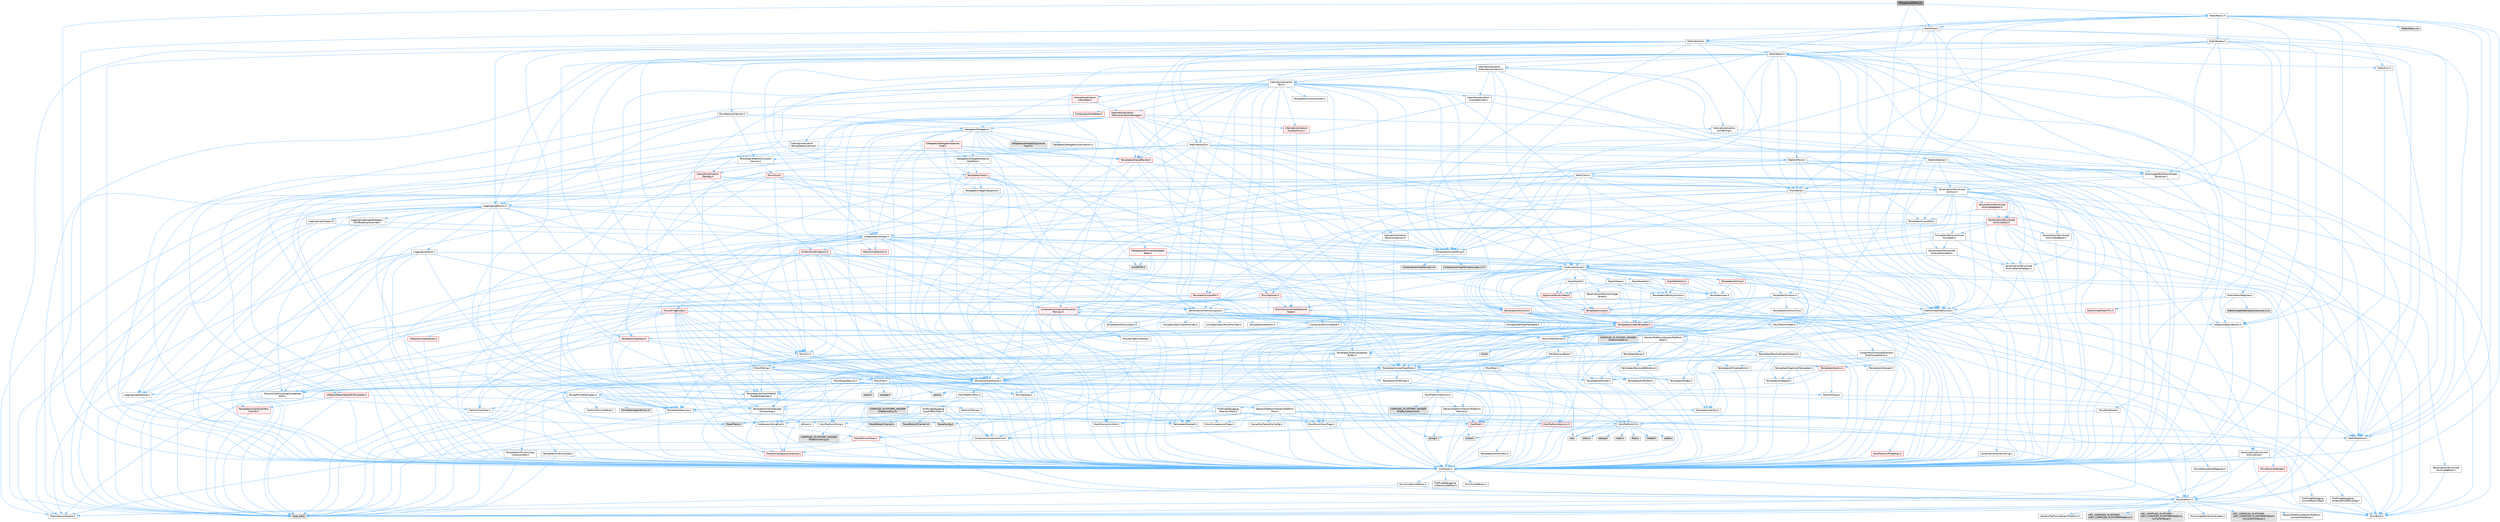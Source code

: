 digraph "PerspectiveMatrix.h"
{
 // INTERACTIVE_SVG=YES
 // LATEX_PDF_SIZE
  bgcolor="transparent";
  edge [fontname=Helvetica,fontsize=10,labelfontname=Helvetica,labelfontsize=10];
  node [fontname=Helvetica,fontsize=10,shape=box,height=0.2,width=0.4];
  Node1 [id="Node000001",label="PerspectiveMatrix.h",height=0.2,width=0.4,color="gray40", fillcolor="grey60", style="filled", fontcolor="black",tooltip=" "];
  Node1 -> Node2 [id="edge1_Node000001_Node000002",color="steelblue1",style="solid",tooltip=" "];
  Node2 [id="Node000002",label="CoreTypes.h",height=0.2,width=0.4,color="grey40", fillcolor="white", style="filled",URL="$dc/dec/CoreTypes_8h.html",tooltip=" "];
  Node2 -> Node3 [id="edge2_Node000002_Node000003",color="steelblue1",style="solid",tooltip=" "];
  Node3 [id="Node000003",label="HAL/Platform.h",height=0.2,width=0.4,color="grey40", fillcolor="white", style="filled",URL="$d9/dd0/Platform_8h.html",tooltip=" "];
  Node3 -> Node4 [id="edge3_Node000003_Node000004",color="steelblue1",style="solid",tooltip=" "];
  Node4 [id="Node000004",label="Misc/Build.h",height=0.2,width=0.4,color="grey40", fillcolor="white", style="filled",URL="$d3/dbb/Build_8h.html",tooltip=" "];
  Node3 -> Node5 [id="edge4_Node000003_Node000005",color="steelblue1",style="solid",tooltip=" "];
  Node5 [id="Node000005",label="Misc/LargeWorldCoordinates.h",height=0.2,width=0.4,color="grey40", fillcolor="white", style="filled",URL="$d2/dcb/LargeWorldCoordinates_8h.html",tooltip=" "];
  Node3 -> Node6 [id="edge5_Node000003_Node000006",color="steelblue1",style="solid",tooltip=" "];
  Node6 [id="Node000006",label="type_traits",height=0.2,width=0.4,color="grey60", fillcolor="#E0E0E0", style="filled",tooltip=" "];
  Node3 -> Node7 [id="edge6_Node000003_Node000007",color="steelblue1",style="solid",tooltip=" "];
  Node7 [id="Node000007",label="PreprocessorHelpers.h",height=0.2,width=0.4,color="grey40", fillcolor="white", style="filled",URL="$db/ddb/PreprocessorHelpers_8h.html",tooltip=" "];
  Node3 -> Node8 [id="edge7_Node000003_Node000008",color="steelblue1",style="solid",tooltip=" "];
  Node8 [id="Node000008",label="UBT_COMPILED_PLATFORM\l/UBT_COMPILED_PLATFORMPlatform\lCompilerPreSetup.h",height=0.2,width=0.4,color="grey60", fillcolor="#E0E0E0", style="filled",tooltip=" "];
  Node3 -> Node9 [id="edge8_Node000003_Node000009",color="steelblue1",style="solid",tooltip=" "];
  Node9 [id="Node000009",label="GenericPlatform/GenericPlatform\lCompilerPreSetup.h",height=0.2,width=0.4,color="grey40", fillcolor="white", style="filled",URL="$d9/dc8/GenericPlatformCompilerPreSetup_8h.html",tooltip=" "];
  Node3 -> Node10 [id="edge9_Node000003_Node000010",color="steelblue1",style="solid",tooltip=" "];
  Node10 [id="Node000010",label="GenericPlatform/GenericPlatform.h",height=0.2,width=0.4,color="grey40", fillcolor="white", style="filled",URL="$d6/d84/GenericPlatform_8h.html",tooltip=" "];
  Node3 -> Node11 [id="edge10_Node000003_Node000011",color="steelblue1",style="solid",tooltip=" "];
  Node11 [id="Node000011",label="UBT_COMPILED_PLATFORM\l/UBT_COMPILED_PLATFORMPlatform.h",height=0.2,width=0.4,color="grey60", fillcolor="#E0E0E0", style="filled",tooltip=" "];
  Node3 -> Node12 [id="edge11_Node000003_Node000012",color="steelblue1",style="solid",tooltip=" "];
  Node12 [id="Node000012",label="UBT_COMPILED_PLATFORM\l/UBT_COMPILED_PLATFORMPlatform\lCompilerSetup.h",height=0.2,width=0.4,color="grey60", fillcolor="#E0E0E0", style="filled",tooltip=" "];
  Node2 -> Node13 [id="edge12_Node000002_Node000013",color="steelblue1",style="solid",tooltip=" "];
  Node13 [id="Node000013",label="ProfilingDebugging\l/UMemoryDefines.h",height=0.2,width=0.4,color="grey40", fillcolor="white", style="filled",URL="$d2/da2/UMemoryDefines_8h.html",tooltip=" "];
  Node2 -> Node14 [id="edge13_Node000002_Node000014",color="steelblue1",style="solid",tooltip=" "];
  Node14 [id="Node000014",label="Misc/CoreMiscDefines.h",height=0.2,width=0.4,color="grey40", fillcolor="white", style="filled",URL="$da/d38/CoreMiscDefines_8h.html",tooltip=" "];
  Node14 -> Node3 [id="edge14_Node000014_Node000003",color="steelblue1",style="solid",tooltip=" "];
  Node14 -> Node7 [id="edge15_Node000014_Node000007",color="steelblue1",style="solid",tooltip=" "];
  Node2 -> Node15 [id="edge16_Node000002_Node000015",color="steelblue1",style="solid",tooltip=" "];
  Node15 [id="Node000015",label="Misc/CoreDefines.h",height=0.2,width=0.4,color="grey40", fillcolor="white", style="filled",URL="$d3/dd2/CoreDefines_8h.html",tooltip=" "];
  Node1 -> Node16 [id="edge17_Node000001_Node000016",color="steelblue1",style="solid",tooltip=" "];
  Node16 [id="Node000016",label="Math/UnrealMathUtility.h",height=0.2,width=0.4,color="grey40", fillcolor="white", style="filled",URL="$db/db8/UnrealMathUtility_8h.html",tooltip=" "];
  Node16 -> Node2 [id="edge18_Node000016_Node000002",color="steelblue1",style="solid",tooltip=" "];
  Node16 -> Node17 [id="edge19_Node000016_Node000017",color="steelblue1",style="solid",tooltip=" "];
  Node17 [id="Node000017",label="Misc/AssertionMacros.h",height=0.2,width=0.4,color="grey40", fillcolor="white", style="filled",URL="$d0/dfa/AssertionMacros_8h.html",tooltip=" "];
  Node17 -> Node2 [id="edge20_Node000017_Node000002",color="steelblue1",style="solid",tooltip=" "];
  Node17 -> Node3 [id="edge21_Node000017_Node000003",color="steelblue1",style="solid",tooltip=" "];
  Node17 -> Node18 [id="edge22_Node000017_Node000018",color="steelblue1",style="solid",tooltip=" "];
  Node18 [id="Node000018",label="HAL/PlatformMisc.h",height=0.2,width=0.4,color="grey40", fillcolor="white", style="filled",URL="$d0/df5/PlatformMisc_8h.html",tooltip=" "];
  Node18 -> Node2 [id="edge23_Node000018_Node000002",color="steelblue1",style="solid",tooltip=" "];
  Node18 -> Node19 [id="edge24_Node000018_Node000019",color="steelblue1",style="solid",tooltip=" "];
  Node19 [id="Node000019",label="GenericPlatform/GenericPlatform\lMisc.h",height=0.2,width=0.4,color="grey40", fillcolor="white", style="filled",URL="$db/d9a/GenericPlatformMisc_8h.html",tooltip=" "];
  Node19 -> Node20 [id="edge25_Node000019_Node000020",color="steelblue1",style="solid",tooltip=" "];
  Node20 [id="Node000020",label="Containers/StringFwd.h",height=0.2,width=0.4,color="grey40", fillcolor="white", style="filled",URL="$df/d37/StringFwd_8h.html",tooltip=" "];
  Node20 -> Node2 [id="edge26_Node000020_Node000002",color="steelblue1",style="solid",tooltip=" "];
  Node20 -> Node21 [id="edge27_Node000020_Node000021",color="steelblue1",style="solid",tooltip=" "];
  Node21 [id="Node000021",label="Traits/ElementType.h",height=0.2,width=0.4,color="red", fillcolor="#FFF0F0", style="filled",URL="$d5/d4f/ElementType_8h.html",tooltip=" "];
  Node21 -> Node3 [id="edge28_Node000021_Node000003",color="steelblue1",style="solid",tooltip=" "];
  Node21 -> Node6 [id="edge29_Node000021_Node000006",color="steelblue1",style="solid",tooltip=" "];
  Node20 -> Node23 [id="edge30_Node000020_Node000023",color="steelblue1",style="solid",tooltip=" "];
  Node23 [id="Node000023",label="Traits/IsContiguousContainer.h",height=0.2,width=0.4,color="red", fillcolor="#FFF0F0", style="filled",URL="$d5/d3c/IsContiguousContainer_8h.html",tooltip=" "];
  Node23 -> Node2 [id="edge31_Node000023_Node000002",color="steelblue1",style="solid",tooltip=" "];
  Node19 -> Node25 [id="edge32_Node000019_Node000025",color="steelblue1",style="solid",tooltip=" "];
  Node25 [id="Node000025",label="CoreFwd.h",height=0.2,width=0.4,color="red", fillcolor="#FFF0F0", style="filled",URL="$d1/d1e/CoreFwd_8h.html",tooltip=" "];
  Node25 -> Node2 [id="edge33_Node000025_Node000002",color="steelblue1",style="solid",tooltip=" "];
  Node25 -> Node26 [id="edge34_Node000025_Node000026",color="steelblue1",style="solid",tooltip=" "];
  Node26 [id="Node000026",label="Containers/ContainersFwd.h",height=0.2,width=0.4,color="grey40", fillcolor="white", style="filled",URL="$d4/d0a/ContainersFwd_8h.html",tooltip=" "];
  Node26 -> Node3 [id="edge35_Node000026_Node000003",color="steelblue1",style="solid",tooltip=" "];
  Node26 -> Node2 [id="edge36_Node000026_Node000002",color="steelblue1",style="solid",tooltip=" "];
  Node26 -> Node23 [id="edge37_Node000026_Node000023",color="steelblue1",style="solid",tooltip=" "];
  Node25 -> Node27 [id="edge38_Node000025_Node000027",color="steelblue1",style="solid",tooltip=" "];
  Node27 [id="Node000027",label="Math/MathFwd.h",height=0.2,width=0.4,color="grey40", fillcolor="white", style="filled",URL="$d2/d10/MathFwd_8h.html",tooltip=" "];
  Node27 -> Node3 [id="edge39_Node000027_Node000003",color="steelblue1",style="solid",tooltip=" "];
  Node19 -> Node2 [id="edge40_Node000019_Node000002",color="steelblue1",style="solid",tooltip=" "];
  Node19 -> Node29 [id="edge41_Node000019_Node000029",color="steelblue1",style="solid",tooltip=" "];
  Node29 [id="Node000029",label="FramePro/FrameProConfig.h",height=0.2,width=0.4,color="grey40", fillcolor="white", style="filled",URL="$d7/d90/FrameProConfig_8h.html",tooltip=" "];
  Node19 -> Node30 [id="edge42_Node000019_Node000030",color="steelblue1",style="solid",tooltip=" "];
  Node30 [id="Node000030",label="HAL/PlatformCrt.h",height=0.2,width=0.4,color="grey40", fillcolor="white", style="filled",URL="$d8/d75/PlatformCrt_8h.html",tooltip=" "];
  Node30 -> Node31 [id="edge43_Node000030_Node000031",color="steelblue1",style="solid",tooltip=" "];
  Node31 [id="Node000031",label="new",height=0.2,width=0.4,color="grey60", fillcolor="#E0E0E0", style="filled",tooltip=" "];
  Node30 -> Node32 [id="edge44_Node000030_Node000032",color="steelblue1",style="solid",tooltip=" "];
  Node32 [id="Node000032",label="wchar.h",height=0.2,width=0.4,color="grey60", fillcolor="#E0E0E0", style="filled",tooltip=" "];
  Node30 -> Node33 [id="edge45_Node000030_Node000033",color="steelblue1",style="solid",tooltip=" "];
  Node33 [id="Node000033",label="stddef.h",height=0.2,width=0.4,color="grey60", fillcolor="#E0E0E0", style="filled",tooltip=" "];
  Node30 -> Node34 [id="edge46_Node000030_Node000034",color="steelblue1",style="solid",tooltip=" "];
  Node34 [id="Node000034",label="stdlib.h",height=0.2,width=0.4,color="grey60", fillcolor="#E0E0E0", style="filled",tooltip=" "];
  Node30 -> Node35 [id="edge47_Node000030_Node000035",color="steelblue1",style="solid",tooltip=" "];
  Node35 [id="Node000035",label="stdio.h",height=0.2,width=0.4,color="grey60", fillcolor="#E0E0E0", style="filled",tooltip=" "];
  Node30 -> Node36 [id="edge48_Node000030_Node000036",color="steelblue1",style="solid",tooltip=" "];
  Node36 [id="Node000036",label="stdarg.h",height=0.2,width=0.4,color="grey60", fillcolor="#E0E0E0", style="filled",tooltip=" "];
  Node30 -> Node37 [id="edge49_Node000030_Node000037",color="steelblue1",style="solid",tooltip=" "];
  Node37 [id="Node000037",label="math.h",height=0.2,width=0.4,color="grey60", fillcolor="#E0E0E0", style="filled",tooltip=" "];
  Node30 -> Node38 [id="edge50_Node000030_Node000038",color="steelblue1",style="solid",tooltip=" "];
  Node38 [id="Node000038",label="float.h",height=0.2,width=0.4,color="grey60", fillcolor="#E0E0E0", style="filled",tooltip=" "];
  Node30 -> Node39 [id="edge51_Node000030_Node000039",color="steelblue1",style="solid",tooltip=" "];
  Node39 [id="Node000039",label="string.h",height=0.2,width=0.4,color="grey60", fillcolor="#E0E0E0", style="filled",tooltip=" "];
  Node19 -> Node40 [id="edge52_Node000019_Node000040",color="steelblue1",style="solid",tooltip=" "];
  Node40 [id="Node000040",label="Math/NumericLimits.h",height=0.2,width=0.4,color="grey40", fillcolor="white", style="filled",URL="$df/d1b/NumericLimits_8h.html",tooltip=" "];
  Node40 -> Node2 [id="edge53_Node000040_Node000002",color="steelblue1",style="solid",tooltip=" "];
  Node19 -> Node41 [id="edge54_Node000019_Node000041",color="steelblue1",style="solid",tooltip=" "];
  Node41 [id="Node000041",label="Misc/CompressionFlags.h",height=0.2,width=0.4,color="grey40", fillcolor="white", style="filled",URL="$d9/d76/CompressionFlags_8h.html",tooltip=" "];
  Node19 -> Node42 [id="edge55_Node000019_Node000042",color="steelblue1",style="solid",tooltip=" "];
  Node42 [id="Node000042",label="Misc/EnumClassFlags.h",height=0.2,width=0.4,color="grey40", fillcolor="white", style="filled",URL="$d8/de7/EnumClassFlags_8h.html",tooltip=" "];
  Node19 -> Node43 [id="edge56_Node000019_Node000043",color="steelblue1",style="solid",tooltip=" "];
  Node43 [id="Node000043",label="ProfilingDebugging\l/CsvProfilerConfig.h",height=0.2,width=0.4,color="grey40", fillcolor="white", style="filled",URL="$d3/d88/CsvProfilerConfig_8h.html",tooltip=" "];
  Node43 -> Node4 [id="edge57_Node000043_Node000004",color="steelblue1",style="solid",tooltip=" "];
  Node19 -> Node44 [id="edge58_Node000019_Node000044",color="steelblue1",style="solid",tooltip=" "];
  Node44 [id="Node000044",label="ProfilingDebugging\l/ExternalProfilerConfig.h",height=0.2,width=0.4,color="grey40", fillcolor="white", style="filled",URL="$d3/dbb/ExternalProfilerConfig_8h.html",tooltip=" "];
  Node44 -> Node4 [id="edge59_Node000044_Node000004",color="steelblue1",style="solid",tooltip=" "];
  Node18 -> Node45 [id="edge60_Node000018_Node000045",color="steelblue1",style="solid",tooltip=" "];
  Node45 [id="Node000045",label="COMPILED_PLATFORM_HEADER\l(PlatformMisc.h)",height=0.2,width=0.4,color="grey60", fillcolor="#E0E0E0", style="filled",tooltip=" "];
  Node18 -> Node46 [id="edge61_Node000018_Node000046",color="steelblue1",style="solid",tooltip=" "];
  Node46 [id="Node000046",label="ProfilingDebugging\l/CpuProfilerTrace.h",height=0.2,width=0.4,color="grey40", fillcolor="white", style="filled",URL="$da/dcb/CpuProfilerTrace_8h.html",tooltip=" "];
  Node46 -> Node2 [id="edge62_Node000046_Node000002",color="steelblue1",style="solid",tooltip=" "];
  Node46 -> Node26 [id="edge63_Node000046_Node000026",color="steelblue1",style="solid",tooltip=" "];
  Node46 -> Node47 [id="edge64_Node000046_Node000047",color="steelblue1",style="solid",tooltip=" "];
  Node47 [id="Node000047",label="HAL/PlatformAtomics.h",height=0.2,width=0.4,color="red", fillcolor="#FFF0F0", style="filled",URL="$d3/d36/PlatformAtomics_8h.html",tooltip=" "];
  Node47 -> Node2 [id="edge65_Node000047_Node000002",color="steelblue1",style="solid",tooltip=" "];
  Node46 -> Node7 [id="edge66_Node000046_Node000007",color="steelblue1",style="solid",tooltip=" "];
  Node46 -> Node4 [id="edge67_Node000046_Node000004",color="steelblue1",style="solid",tooltip=" "];
  Node46 -> Node50 [id="edge68_Node000046_Node000050",color="steelblue1",style="solid",tooltip=" "];
  Node50 [id="Node000050",label="Trace/Config.h",height=0.2,width=0.4,color="grey60", fillcolor="#E0E0E0", style="filled",tooltip=" "];
  Node46 -> Node51 [id="edge69_Node000046_Node000051",color="steelblue1",style="solid",tooltip=" "];
  Node51 [id="Node000051",label="Trace/Detail/Channel.h",height=0.2,width=0.4,color="grey60", fillcolor="#E0E0E0", style="filled",tooltip=" "];
  Node46 -> Node52 [id="edge70_Node000046_Node000052",color="steelblue1",style="solid",tooltip=" "];
  Node52 [id="Node000052",label="Trace/Detail/Channel.inl",height=0.2,width=0.4,color="grey60", fillcolor="#E0E0E0", style="filled",tooltip=" "];
  Node46 -> Node53 [id="edge71_Node000046_Node000053",color="steelblue1",style="solid",tooltip=" "];
  Node53 [id="Node000053",label="Trace/Trace.h",height=0.2,width=0.4,color="grey60", fillcolor="#E0E0E0", style="filled",tooltip=" "];
  Node17 -> Node7 [id="edge72_Node000017_Node000007",color="steelblue1",style="solid",tooltip=" "];
  Node17 -> Node54 [id="edge73_Node000017_Node000054",color="steelblue1",style="solid",tooltip=" "];
  Node54 [id="Node000054",label="Templates/EnableIf.h",height=0.2,width=0.4,color="grey40", fillcolor="white", style="filled",URL="$d7/d60/EnableIf_8h.html",tooltip=" "];
  Node54 -> Node2 [id="edge74_Node000054_Node000002",color="steelblue1",style="solid",tooltip=" "];
  Node17 -> Node55 [id="edge75_Node000017_Node000055",color="steelblue1",style="solid",tooltip=" "];
  Node55 [id="Node000055",label="Templates/IsArrayOrRefOf\lTypeByPredicate.h",height=0.2,width=0.4,color="grey40", fillcolor="white", style="filled",URL="$d6/da1/IsArrayOrRefOfTypeByPredicate_8h.html",tooltip=" "];
  Node55 -> Node2 [id="edge76_Node000055_Node000002",color="steelblue1",style="solid",tooltip=" "];
  Node17 -> Node56 [id="edge77_Node000017_Node000056",color="steelblue1",style="solid",tooltip=" "];
  Node56 [id="Node000056",label="Templates/IsValidVariadic\lFunctionArg.h",height=0.2,width=0.4,color="grey40", fillcolor="white", style="filled",URL="$d0/dc8/IsValidVariadicFunctionArg_8h.html",tooltip=" "];
  Node56 -> Node2 [id="edge78_Node000056_Node000002",color="steelblue1",style="solid",tooltip=" "];
  Node56 -> Node57 [id="edge79_Node000056_Node000057",color="steelblue1",style="solid",tooltip=" "];
  Node57 [id="Node000057",label="IsEnum.h",height=0.2,width=0.4,color="grey40", fillcolor="white", style="filled",URL="$d4/de5/IsEnum_8h.html",tooltip=" "];
  Node56 -> Node6 [id="edge80_Node000056_Node000006",color="steelblue1",style="solid",tooltip=" "];
  Node17 -> Node58 [id="edge81_Node000017_Node000058",color="steelblue1",style="solid",tooltip=" "];
  Node58 [id="Node000058",label="Traits/IsCharEncodingCompatible\lWith.h",height=0.2,width=0.4,color="grey40", fillcolor="white", style="filled",URL="$df/dd1/IsCharEncodingCompatibleWith_8h.html",tooltip=" "];
  Node58 -> Node6 [id="edge82_Node000058_Node000006",color="steelblue1",style="solid",tooltip=" "];
  Node58 -> Node59 [id="edge83_Node000058_Node000059",color="steelblue1",style="solid",tooltip=" "];
  Node59 [id="Node000059",label="Traits/IsCharType.h",height=0.2,width=0.4,color="grey40", fillcolor="white", style="filled",URL="$db/d51/IsCharType_8h.html",tooltip=" "];
  Node59 -> Node2 [id="edge84_Node000059_Node000002",color="steelblue1",style="solid",tooltip=" "];
  Node17 -> Node60 [id="edge85_Node000017_Node000060",color="steelblue1",style="solid",tooltip=" "];
  Node60 [id="Node000060",label="Misc/VarArgs.h",height=0.2,width=0.4,color="grey40", fillcolor="white", style="filled",URL="$d5/d6f/VarArgs_8h.html",tooltip=" "];
  Node60 -> Node2 [id="edge86_Node000060_Node000002",color="steelblue1",style="solid",tooltip=" "];
  Node17 -> Node61 [id="edge87_Node000017_Node000061",color="steelblue1",style="solid",tooltip=" "];
  Node61 [id="Node000061",label="String/FormatStringSan.h",height=0.2,width=0.4,color="grey40", fillcolor="white", style="filled",URL="$d3/d8b/FormatStringSan_8h.html",tooltip=" "];
  Node61 -> Node6 [id="edge88_Node000061_Node000006",color="steelblue1",style="solid",tooltip=" "];
  Node61 -> Node2 [id="edge89_Node000061_Node000002",color="steelblue1",style="solid",tooltip=" "];
  Node61 -> Node62 [id="edge90_Node000061_Node000062",color="steelblue1",style="solid",tooltip=" "];
  Node62 [id="Node000062",label="Templates/Requires.h",height=0.2,width=0.4,color="grey40", fillcolor="white", style="filled",URL="$dc/d96/Requires_8h.html",tooltip=" "];
  Node62 -> Node54 [id="edge91_Node000062_Node000054",color="steelblue1",style="solid",tooltip=" "];
  Node62 -> Node6 [id="edge92_Node000062_Node000006",color="steelblue1",style="solid",tooltip=" "];
  Node61 -> Node63 [id="edge93_Node000061_Node000063",color="steelblue1",style="solid",tooltip=" "];
  Node63 [id="Node000063",label="Templates/Identity.h",height=0.2,width=0.4,color="grey40", fillcolor="white", style="filled",URL="$d0/dd5/Identity_8h.html",tooltip=" "];
  Node61 -> Node56 [id="edge94_Node000061_Node000056",color="steelblue1",style="solid",tooltip=" "];
  Node61 -> Node59 [id="edge95_Node000061_Node000059",color="steelblue1",style="solid",tooltip=" "];
  Node61 -> Node64 [id="edge96_Node000061_Node000064",color="steelblue1",style="solid",tooltip=" "];
  Node64 [id="Node000064",label="Traits/IsTEnumAsByte.h",height=0.2,width=0.4,color="grey40", fillcolor="white", style="filled",URL="$d1/de6/IsTEnumAsByte_8h.html",tooltip=" "];
  Node61 -> Node65 [id="edge97_Node000061_Node000065",color="steelblue1",style="solid",tooltip=" "];
  Node65 [id="Node000065",label="Traits/IsTString.h",height=0.2,width=0.4,color="grey40", fillcolor="white", style="filled",URL="$d0/df8/IsTString_8h.html",tooltip=" "];
  Node65 -> Node26 [id="edge98_Node000065_Node000026",color="steelblue1",style="solid",tooltip=" "];
  Node61 -> Node26 [id="edge99_Node000061_Node000026",color="steelblue1",style="solid",tooltip=" "];
  Node61 -> Node66 [id="edge100_Node000061_Node000066",color="steelblue1",style="solid",tooltip=" "];
  Node66 [id="Node000066",label="FormatStringSanErrors.inl",height=0.2,width=0.4,color="grey60", fillcolor="#E0E0E0", style="filled",tooltip=" "];
  Node17 -> Node67 [id="edge101_Node000017_Node000067",color="steelblue1",style="solid",tooltip=" "];
  Node67 [id="Node000067",label="atomic",height=0.2,width=0.4,color="grey60", fillcolor="#E0E0E0", style="filled",tooltip=" "];
  Node16 -> Node68 [id="edge102_Node000016_Node000068",color="steelblue1",style="solid",tooltip=" "];
  Node68 [id="Node000068",label="HAL/PlatformMath.h",height=0.2,width=0.4,color="grey40", fillcolor="white", style="filled",URL="$dc/d53/PlatformMath_8h.html",tooltip=" "];
  Node68 -> Node2 [id="edge103_Node000068_Node000002",color="steelblue1",style="solid",tooltip=" "];
  Node68 -> Node69 [id="edge104_Node000068_Node000069",color="steelblue1",style="solid",tooltip=" "];
  Node69 [id="Node000069",label="GenericPlatform/GenericPlatform\lMath.h",height=0.2,width=0.4,color="grey40", fillcolor="white", style="filled",URL="$d5/d79/GenericPlatformMath_8h.html",tooltip=" "];
  Node69 -> Node2 [id="edge105_Node000069_Node000002",color="steelblue1",style="solid",tooltip=" "];
  Node69 -> Node26 [id="edge106_Node000069_Node000026",color="steelblue1",style="solid",tooltip=" "];
  Node69 -> Node30 [id="edge107_Node000069_Node000030",color="steelblue1",style="solid",tooltip=" "];
  Node69 -> Node70 [id="edge108_Node000069_Node000070",color="steelblue1",style="solid",tooltip=" "];
  Node70 [id="Node000070",label="Templates/AndOrNot.h",height=0.2,width=0.4,color="grey40", fillcolor="white", style="filled",URL="$db/d0a/AndOrNot_8h.html",tooltip=" "];
  Node70 -> Node2 [id="edge109_Node000070_Node000002",color="steelblue1",style="solid",tooltip=" "];
  Node69 -> Node71 [id="edge110_Node000069_Node000071",color="steelblue1",style="solid",tooltip=" "];
  Node71 [id="Node000071",label="Templates/Decay.h",height=0.2,width=0.4,color="grey40", fillcolor="white", style="filled",URL="$dd/d0f/Decay_8h.html",tooltip=" "];
  Node71 -> Node2 [id="edge111_Node000071_Node000002",color="steelblue1",style="solid",tooltip=" "];
  Node71 -> Node72 [id="edge112_Node000071_Node000072",color="steelblue1",style="solid",tooltip=" "];
  Node72 [id="Node000072",label="Templates/RemoveReference.h",height=0.2,width=0.4,color="grey40", fillcolor="white", style="filled",URL="$da/dbe/RemoveReference_8h.html",tooltip=" "];
  Node72 -> Node2 [id="edge113_Node000072_Node000002",color="steelblue1",style="solid",tooltip=" "];
  Node71 -> Node6 [id="edge114_Node000071_Node000006",color="steelblue1",style="solid",tooltip=" "];
  Node69 -> Node73 [id="edge115_Node000069_Node000073",color="steelblue1",style="solid",tooltip=" "];
  Node73 [id="Node000073",label="Templates/IsFloatingPoint.h",height=0.2,width=0.4,color="grey40", fillcolor="white", style="filled",URL="$d3/d11/IsFloatingPoint_8h.html",tooltip=" "];
  Node73 -> Node2 [id="edge116_Node000073_Node000002",color="steelblue1",style="solid",tooltip=" "];
  Node69 -> Node74 [id="edge117_Node000069_Node000074",color="steelblue1",style="solid",tooltip=" "];
  Node74 [id="Node000074",label="Templates/UnrealTypeTraits.h",height=0.2,width=0.4,color="grey40", fillcolor="white", style="filled",URL="$d2/d2d/UnrealTypeTraits_8h.html",tooltip=" "];
  Node74 -> Node2 [id="edge118_Node000074_Node000002",color="steelblue1",style="solid",tooltip=" "];
  Node74 -> Node75 [id="edge119_Node000074_Node000075",color="steelblue1",style="solid",tooltip=" "];
  Node75 [id="Node000075",label="Templates/IsPointer.h",height=0.2,width=0.4,color="grey40", fillcolor="white", style="filled",URL="$d7/d05/IsPointer_8h.html",tooltip=" "];
  Node75 -> Node2 [id="edge120_Node000075_Node000002",color="steelblue1",style="solid",tooltip=" "];
  Node74 -> Node17 [id="edge121_Node000074_Node000017",color="steelblue1",style="solid",tooltip=" "];
  Node74 -> Node70 [id="edge122_Node000074_Node000070",color="steelblue1",style="solid",tooltip=" "];
  Node74 -> Node54 [id="edge123_Node000074_Node000054",color="steelblue1",style="solid",tooltip=" "];
  Node74 -> Node76 [id="edge124_Node000074_Node000076",color="steelblue1",style="solid",tooltip=" "];
  Node76 [id="Node000076",label="Templates/IsArithmetic.h",height=0.2,width=0.4,color="grey40", fillcolor="white", style="filled",URL="$d2/d5d/IsArithmetic_8h.html",tooltip=" "];
  Node76 -> Node2 [id="edge125_Node000076_Node000002",color="steelblue1",style="solid",tooltip=" "];
  Node74 -> Node57 [id="edge126_Node000074_Node000057",color="steelblue1",style="solid",tooltip=" "];
  Node74 -> Node77 [id="edge127_Node000074_Node000077",color="steelblue1",style="solid",tooltip=" "];
  Node77 [id="Node000077",label="Templates/Models.h",height=0.2,width=0.4,color="grey40", fillcolor="white", style="filled",URL="$d3/d0c/Models_8h.html",tooltip=" "];
  Node77 -> Node63 [id="edge128_Node000077_Node000063",color="steelblue1",style="solid",tooltip=" "];
  Node74 -> Node78 [id="edge129_Node000074_Node000078",color="steelblue1",style="solid",tooltip=" "];
  Node78 [id="Node000078",label="Templates/IsPODType.h",height=0.2,width=0.4,color="grey40", fillcolor="white", style="filled",URL="$d7/db1/IsPODType_8h.html",tooltip=" "];
  Node78 -> Node2 [id="edge130_Node000078_Node000002",color="steelblue1",style="solid",tooltip=" "];
  Node74 -> Node79 [id="edge131_Node000074_Node000079",color="steelblue1",style="solid",tooltip=" "];
  Node79 [id="Node000079",label="Templates/IsUECoreType.h",height=0.2,width=0.4,color="grey40", fillcolor="white", style="filled",URL="$d1/db8/IsUECoreType_8h.html",tooltip=" "];
  Node79 -> Node2 [id="edge132_Node000079_Node000002",color="steelblue1",style="solid",tooltip=" "];
  Node79 -> Node6 [id="edge133_Node000079_Node000006",color="steelblue1",style="solid",tooltip=" "];
  Node74 -> Node80 [id="edge134_Node000074_Node000080",color="steelblue1",style="solid",tooltip=" "];
  Node80 [id="Node000080",label="Templates/IsTriviallyCopy\lConstructible.h",height=0.2,width=0.4,color="grey40", fillcolor="white", style="filled",URL="$d3/d78/IsTriviallyCopyConstructible_8h.html",tooltip=" "];
  Node80 -> Node2 [id="edge135_Node000080_Node000002",color="steelblue1",style="solid",tooltip=" "];
  Node80 -> Node6 [id="edge136_Node000080_Node000006",color="steelblue1",style="solid",tooltip=" "];
  Node69 -> Node62 [id="edge137_Node000069_Node000062",color="steelblue1",style="solid",tooltip=" "];
  Node69 -> Node81 [id="edge138_Node000069_Node000081",color="steelblue1",style="solid",tooltip=" "];
  Node81 [id="Node000081",label="Templates/ResolveTypeAmbiguity.h",height=0.2,width=0.4,color="grey40", fillcolor="white", style="filled",URL="$df/d1f/ResolveTypeAmbiguity_8h.html",tooltip=" "];
  Node81 -> Node2 [id="edge139_Node000081_Node000002",color="steelblue1",style="solid",tooltip=" "];
  Node81 -> Node73 [id="edge140_Node000081_Node000073",color="steelblue1",style="solid",tooltip=" "];
  Node81 -> Node74 [id="edge141_Node000081_Node000074",color="steelblue1",style="solid",tooltip=" "];
  Node81 -> Node82 [id="edge142_Node000081_Node000082",color="steelblue1",style="solid",tooltip=" "];
  Node82 [id="Node000082",label="Templates/IsSigned.h",height=0.2,width=0.4,color="grey40", fillcolor="white", style="filled",URL="$d8/dd8/IsSigned_8h.html",tooltip=" "];
  Node82 -> Node2 [id="edge143_Node000082_Node000002",color="steelblue1",style="solid",tooltip=" "];
  Node81 -> Node83 [id="edge144_Node000081_Node000083",color="steelblue1",style="solid",tooltip=" "];
  Node83 [id="Node000083",label="Templates/IsIntegral.h",height=0.2,width=0.4,color="grey40", fillcolor="white", style="filled",URL="$da/d64/IsIntegral_8h.html",tooltip=" "];
  Node83 -> Node2 [id="edge145_Node000083_Node000002",color="steelblue1",style="solid",tooltip=" "];
  Node81 -> Node62 [id="edge146_Node000081_Node000062",color="steelblue1",style="solid",tooltip=" "];
  Node69 -> Node84 [id="edge147_Node000069_Node000084",color="steelblue1",style="solid",tooltip=" "];
  Node84 [id="Node000084",label="Templates/TypeCompatible\lBytes.h",height=0.2,width=0.4,color="grey40", fillcolor="white", style="filled",URL="$df/d0a/TypeCompatibleBytes_8h.html",tooltip=" "];
  Node84 -> Node2 [id="edge148_Node000084_Node000002",color="steelblue1",style="solid",tooltip=" "];
  Node84 -> Node39 [id="edge149_Node000084_Node000039",color="steelblue1",style="solid",tooltip=" "];
  Node84 -> Node31 [id="edge150_Node000084_Node000031",color="steelblue1",style="solid",tooltip=" "];
  Node84 -> Node6 [id="edge151_Node000084_Node000006",color="steelblue1",style="solid",tooltip=" "];
  Node69 -> Node85 [id="edge152_Node000069_Node000085",color="steelblue1",style="solid",tooltip=" "];
  Node85 [id="Node000085",label="limits",height=0.2,width=0.4,color="grey60", fillcolor="#E0E0E0", style="filled",tooltip=" "];
  Node69 -> Node6 [id="edge153_Node000069_Node000006",color="steelblue1",style="solid",tooltip=" "];
  Node68 -> Node86 [id="edge154_Node000068_Node000086",color="steelblue1",style="solid",tooltip=" "];
  Node86 [id="Node000086",label="COMPILED_PLATFORM_HEADER\l(PlatformMath.h)",height=0.2,width=0.4,color="grey60", fillcolor="#E0E0E0", style="filled",tooltip=" "];
  Node16 -> Node27 [id="edge155_Node000016_Node000027",color="steelblue1",style="solid",tooltip=" "];
  Node16 -> Node63 [id="edge156_Node000016_Node000063",color="steelblue1",style="solid",tooltip=" "];
  Node16 -> Node62 [id="edge157_Node000016_Node000062",color="steelblue1",style="solid",tooltip=" "];
  Node1 -> Node87 [id="edge158_Node000001_Node000087",color="steelblue1",style="solid",tooltip=" "];
  Node87 [id="Node000087",label="Math/Plane.h",height=0.2,width=0.4,color="grey40", fillcolor="white", style="filled",URL="$d8/d2f/Plane_8h.html",tooltip=" "];
  Node87 -> Node2 [id="edge159_Node000087_Node000002",color="steelblue1",style="solid",tooltip=" "];
  Node87 -> Node27 [id="edge160_Node000087_Node000027",color="steelblue1",style="solid",tooltip=" "];
  Node87 -> Node16 [id="edge161_Node000087_Node000016",color="steelblue1",style="solid",tooltip=" "];
  Node87 -> Node88 [id="edge162_Node000087_Node000088",color="steelblue1",style="solid",tooltip=" "];
  Node88 [id="Node000088",label="Math/Vector.h",height=0.2,width=0.4,color="grey40", fillcolor="white", style="filled",URL="$d6/dbe/Vector_8h.html",tooltip=" "];
  Node88 -> Node2 [id="edge163_Node000088_Node000002",color="steelblue1",style="solid",tooltip=" "];
  Node88 -> Node17 [id="edge164_Node000088_Node000017",color="steelblue1",style="solid",tooltip=" "];
  Node88 -> Node27 [id="edge165_Node000088_Node000027",color="steelblue1",style="solid",tooltip=" "];
  Node88 -> Node40 [id="edge166_Node000088_Node000040",color="steelblue1",style="solid",tooltip=" "];
  Node88 -> Node89 [id="edge167_Node000088_Node000089",color="steelblue1",style="solid",tooltip=" "];
  Node89 [id="Node000089",label="Misc/Crc.h",height=0.2,width=0.4,color="grey40", fillcolor="white", style="filled",URL="$d4/dd2/Crc_8h.html",tooltip=" "];
  Node89 -> Node2 [id="edge168_Node000089_Node000002",color="steelblue1",style="solid",tooltip=" "];
  Node89 -> Node90 [id="edge169_Node000089_Node000090",color="steelblue1",style="solid",tooltip=" "];
  Node90 [id="Node000090",label="HAL/PlatformString.h",height=0.2,width=0.4,color="grey40", fillcolor="white", style="filled",URL="$db/db5/PlatformString_8h.html",tooltip=" "];
  Node90 -> Node2 [id="edge170_Node000090_Node000002",color="steelblue1",style="solid",tooltip=" "];
  Node90 -> Node91 [id="edge171_Node000090_Node000091",color="steelblue1",style="solid",tooltip=" "];
  Node91 [id="Node000091",label="COMPILED_PLATFORM_HEADER\l(PlatformString.h)",height=0.2,width=0.4,color="grey60", fillcolor="#E0E0E0", style="filled",tooltip=" "];
  Node89 -> Node17 [id="edge172_Node000089_Node000017",color="steelblue1",style="solid",tooltip=" "];
  Node89 -> Node92 [id="edge173_Node000089_Node000092",color="steelblue1",style="solid",tooltip=" "];
  Node92 [id="Node000092",label="Misc/CString.h",height=0.2,width=0.4,color="grey40", fillcolor="white", style="filled",URL="$d2/d49/CString_8h.html",tooltip=" "];
  Node92 -> Node2 [id="edge174_Node000092_Node000002",color="steelblue1",style="solid",tooltip=" "];
  Node92 -> Node30 [id="edge175_Node000092_Node000030",color="steelblue1",style="solid",tooltip=" "];
  Node92 -> Node90 [id="edge176_Node000092_Node000090",color="steelblue1",style="solid",tooltip=" "];
  Node92 -> Node17 [id="edge177_Node000092_Node000017",color="steelblue1",style="solid",tooltip=" "];
  Node92 -> Node93 [id="edge178_Node000092_Node000093",color="steelblue1",style="solid",tooltip=" "];
  Node93 [id="Node000093",label="Misc/Char.h",height=0.2,width=0.4,color="grey40", fillcolor="white", style="filled",URL="$d0/d58/Char_8h.html",tooltip=" "];
  Node93 -> Node2 [id="edge179_Node000093_Node000002",color="steelblue1",style="solid",tooltip=" "];
  Node93 -> Node94 [id="edge180_Node000093_Node000094",color="steelblue1",style="solid",tooltip=" "];
  Node94 [id="Node000094",label="Traits/IntType.h",height=0.2,width=0.4,color="grey40", fillcolor="white", style="filled",URL="$d7/deb/IntType_8h.html",tooltip=" "];
  Node94 -> Node3 [id="edge181_Node000094_Node000003",color="steelblue1",style="solid",tooltip=" "];
  Node93 -> Node95 [id="edge182_Node000093_Node000095",color="steelblue1",style="solid",tooltip=" "];
  Node95 [id="Node000095",label="ctype.h",height=0.2,width=0.4,color="grey60", fillcolor="#E0E0E0", style="filled",tooltip=" "];
  Node93 -> Node96 [id="edge183_Node000093_Node000096",color="steelblue1",style="solid",tooltip=" "];
  Node96 [id="Node000096",label="wctype.h",height=0.2,width=0.4,color="grey60", fillcolor="#E0E0E0", style="filled",tooltip=" "];
  Node93 -> Node6 [id="edge184_Node000093_Node000006",color="steelblue1",style="solid",tooltip=" "];
  Node92 -> Node60 [id="edge185_Node000092_Node000060",color="steelblue1",style="solid",tooltip=" "];
  Node92 -> Node55 [id="edge186_Node000092_Node000055",color="steelblue1",style="solid",tooltip=" "];
  Node92 -> Node56 [id="edge187_Node000092_Node000056",color="steelblue1",style="solid",tooltip=" "];
  Node92 -> Node58 [id="edge188_Node000092_Node000058",color="steelblue1",style="solid",tooltip=" "];
  Node89 -> Node93 [id="edge189_Node000089_Node000093",color="steelblue1",style="solid",tooltip=" "];
  Node89 -> Node74 [id="edge190_Node000089_Node000074",color="steelblue1",style="solid",tooltip=" "];
  Node89 -> Node59 [id="edge191_Node000089_Node000059",color="steelblue1",style="solid",tooltip=" "];
  Node88 -> Node16 [id="edge192_Node000088_Node000016",color="steelblue1",style="solid",tooltip=" "];
  Node88 -> Node97 [id="edge193_Node000088_Node000097",color="steelblue1",style="solid",tooltip=" "];
  Node97 [id="Node000097",label="Containers/UnrealString.h",height=0.2,width=0.4,color="grey40", fillcolor="white", style="filled",URL="$d5/dba/UnrealString_8h.html",tooltip=" "];
  Node97 -> Node98 [id="edge194_Node000097_Node000098",color="steelblue1",style="solid",tooltip=" "];
  Node98 [id="Node000098",label="Containers/UnrealStringIncludes.h.inl",height=0.2,width=0.4,color="grey60", fillcolor="#E0E0E0", style="filled",tooltip=" "];
  Node97 -> Node99 [id="edge195_Node000097_Node000099",color="steelblue1",style="solid",tooltip=" "];
  Node99 [id="Node000099",label="Containers/UnrealString.h.inl",height=0.2,width=0.4,color="grey60", fillcolor="#E0E0E0", style="filled",tooltip=" "];
  Node97 -> Node100 [id="edge196_Node000097_Node000100",color="steelblue1",style="solid",tooltip=" "];
  Node100 [id="Node000100",label="Misc/StringFormatArg.h",height=0.2,width=0.4,color="grey40", fillcolor="white", style="filled",URL="$d2/d16/StringFormatArg_8h.html",tooltip=" "];
  Node100 -> Node26 [id="edge197_Node000100_Node000026",color="steelblue1",style="solid",tooltip=" "];
  Node88 -> Node101 [id="edge198_Node000088_Node000101",color="steelblue1",style="solid",tooltip=" "];
  Node101 [id="Node000101",label="Misc/Parse.h",height=0.2,width=0.4,color="grey40", fillcolor="white", style="filled",URL="$dc/d71/Parse_8h.html",tooltip=" "];
  Node101 -> Node20 [id="edge199_Node000101_Node000020",color="steelblue1",style="solid",tooltip=" "];
  Node101 -> Node97 [id="edge200_Node000101_Node000097",color="steelblue1",style="solid",tooltip=" "];
  Node101 -> Node2 [id="edge201_Node000101_Node000002",color="steelblue1",style="solid",tooltip=" "];
  Node101 -> Node30 [id="edge202_Node000101_Node000030",color="steelblue1",style="solid",tooltip=" "];
  Node101 -> Node4 [id="edge203_Node000101_Node000004",color="steelblue1",style="solid",tooltip=" "];
  Node101 -> Node42 [id="edge204_Node000101_Node000042",color="steelblue1",style="solid",tooltip=" "];
  Node101 -> Node102 [id="edge205_Node000101_Node000102",color="steelblue1",style="solid",tooltip=" "];
  Node102 [id="Node000102",label="Templates/Function.h",height=0.2,width=0.4,color="grey40", fillcolor="white", style="filled",URL="$df/df5/Function_8h.html",tooltip=" "];
  Node102 -> Node2 [id="edge206_Node000102_Node000002",color="steelblue1",style="solid",tooltip=" "];
  Node102 -> Node17 [id="edge207_Node000102_Node000017",color="steelblue1",style="solid",tooltip=" "];
  Node102 -> Node103 [id="edge208_Node000102_Node000103",color="steelblue1",style="solid",tooltip=" "];
  Node103 [id="Node000103",label="Misc/IntrusiveUnsetOptional\lState.h",height=0.2,width=0.4,color="red", fillcolor="#FFF0F0", style="filled",URL="$d2/d0a/IntrusiveUnsetOptionalState_8h.html",tooltip=" "];
  Node102 -> Node105 [id="edge209_Node000102_Node000105",color="steelblue1",style="solid",tooltip=" "];
  Node105 [id="Node000105",label="HAL/UnrealMemory.h",height=0.2,width=0.4,color="grey40", fillcolor="white", style="filled",URL="$d9/d96/UnrealMemory_8h.html",tooltip=" "];
  Node105 -> Node2 [id="edge210_Node000105_Node000002",color="steelblue1",style="solid",tooltip=" "];
  Node105 -> Node106 [id="edge211_Node000105_Node000106",color="steelblue1",style="solid",tooltip=" "];
  Node106 [id="Node000106",label="GenericPlatform/GenericPlatform\lMemory.h",height=0.2,width=0.4,color="grey40", fillcolor="white", style="filled",URL="$dd/d22/GenericPlatformMemory_8h.html",tooltip=" "];
  Node106 -> Node25 [id="edge212_Node000106_Node000025",color="steelblue1",style="solid",tooltip=" "];
  Node106 -> Node2 [id="edge213_Node000106_Node000002",color="steelblue1",style="solid",tooltip=" "];
  Node106 -> Node90 [id="edge214_Node000106_Node000090",color="steelblue1",style="solid",tooltip=" "];
  Node106 -> Node39 [id="edge215_Node000106_Node000039",color="steelblue1",style="solid",tooltip=" "];
  Node106 -> Node32 [id="edge216_Node000106_Node000032",color="steelblue1",style="solid",tooltip=" "];
  Node105 -> Node107 [id="edge217_Node000105_Node000107",color="steelblue1",style="solid",tooltip=" "];
  Node107 [id="Node000107",label="HAL/MemoryBase.h",height=0.2,width=0.4,color="grey40", fillcolor="white", style="filled",URL="$d6/d9f/MemoryBase_8h.html",tooltip=" "];
  Node107 -> Node2 [id="edge218_Node000107_Node000002",color="steelblue1",style="solid",tooltip=" "];
  Node107 -> Node47 [id="edge219_Node000107_Node000047",color="steelblue1",style="solid",tooltip=" "];
  Node107 -> Node30 [id="edge220_Node000107_Node000030",color="steelblue1",style="solid",tooltip=" "];
  Node107 -> Node108 [id="edge221_Node000107_Node000108",color="steelblue1",style="solid",tooltip=" "];
  Node108 [id="Node000108",label="Misc/Exec.h",height=0.2,width=0.4,color="grey40", fillcolor="white", style="filled",URL="$de/ddb/Exec_8h.html",tooltip=" "];
  Node108 -> Node2 [id="edge222_Node000108_Node000002",color="steelblue1",style="solid",tooltip=" "];
  Node108 -> Node17 [id="edge223_Node000108_Node000017",color="steelblue1",style="solid",tooltip=" "];
  Node107 -> Node109 [id="edge224_Node000107_Node000109",color="steelblue1",style="solid",tooltip=" "];
  Node109 [id="Node000109",label="Misc/OutputDevice.h",height=0.2,width=0.4,color="grey40", fillcolor="white", style="filled",URL="$d7/d32/OutputDevice_8h.html",tooltip=" "];
  Node109 -> Node25 [id="edge225_Node000109_Node000025",color="steelblue1",style="solid",tooltip=" "];
  Node109 -> Node2 [id="edge226_Node000109_Node000002",color="steelblue1",style="solid",tooltip=" "];
  Node109 -> Node110 [id="edge227_Node000109_Node000110",color="steelblue1",style="solid",tooltip=" "];
  Node110 [id="Node000110",label="Logging/LogVerbosity.h",height=0.2,width=0.4,color="grey40", fillcolor="white", style="filled",URL="$d2/d8f/LogVerbosity_8h.html",tooltip=" "];
  Node110 -> Node2 [id="edge228_Node000110_Node000002",color="steelblue1",style="solid",tooltip=" "];
  Node109 -> Node60 [id="edge229_Node000109_Node000060",color="steelblue1",style="solid",tooltip=" "];
  Node109 -> Node55 [id="edge230_Node000109_Node000055",color="steelblue1",style="solid",tooltip=" "];
  Node109 -> Node56 [id="edge231_Node000109_Node000056",color="steelblue1",style="solid",tooltip=" "];
  Node109 -> Node58 [id="edge232_Node000109_Node000058",color="steelblue1",style="solid",tooltip=" "];
  Node107 -> Node111 [id="edge233_Node000107_Node000111",color="steelblue1",style="solid",tooltip=" "];
  Node111 [id="Node000111",label="Templates/Atomic.h",height=0.2,width=0.4,color="red", fillcolor="#FFF0F0", style="filled",URL="$d3/d91/Atomic_8h.html",tooltip=" "];
  Node111 -> Node83 [id="edge234_Node000111_Node000083",color="steelblue1",style="solid",tooltip=" "];
  Node111 -> Node94 [id="edge235_Node000111_Node000094",color="steelblue1",style="solid",tooltip=" "];
  Node111 -> Node67 [id="edge236_Node000111_Node000067",color="steelblue1",style="solid",tooltip=" "];
  Node105 -> Node116 [id="edge237_Node000105_Node000116",color="steelblue1",style="solid",tooltip=" "];
  Node116 [id="Node000116",label="HAL/PlatformMemory.h",height=0.2,width=0.4,color="grey40", fillcolor="white", style="filled",URL="$de/d68/PlatformMemory_8h.html",tooltip=" "];
  Node116 -> Node2 [id="edge238_Node000116_Node000002",color="steelblue1",style="solid",tooltip=" "];
  Node116 -> Node106 [id="edge239_Node000116_Node000106",color="steelblue1",style="solid",tooltip=" "];
  Node116 -> Node117 [id="edge240_Node000116_Node000117",color="steelblue1",style="solid",tooltip=" "];
  Node117 [id="Node000117",label="COMPILED_PLATFORM_HEADER\l(PlatformMemory.h)",height=0.2,width=0.4,color="grey60", fillcolor="#E0E0E0", style="filled",tooltip=" "];
  Node105 -> Node118 [id="edge241_Node000105_Node000118",color="steelblue1",style="solid",tooltip=" "];
  Node118 [id="Node000118",label="ProfilingDebugging\l/MemoryTrace.h",height=0.2,width=0.4,color="grey40", fillcolor="white", style="filled",URL="$da/dd7/MemoryTrace_8h.html",tooltip=" "];
  Node118 -> Node3 [id="edge242_Node000118_Node000003",color="steelblue1",style="solid",tooltip=" "];
  Node118 -> Node42 [id="edge243_Node000118_Node000042",color="steelblue1",style="solid",tooltip=" "];
  Node118 -> Node50 [id="edge244_Node000118_Node000050",color="steelblue1",style="solid",tooltip=" "];
  Node118 -> Node53 [id="edge245_Node000118_Node000053",color="steelblue1",style="solid",tooltip=" "];
  Node105 -> Node75 [id="edge246_Node000105_Node000075",color="steelblue1",style="solid",tooltip=" "];
  Node102 -> Node119 [id="edge247_Node000102_Node000119",color="steelblue1",style="solid",tooltip=" "];
  Node119 [id="Node000119",label="Templates/FunctionFwd.h",height=0.2,width=0.4,color="grey40", fillcolor="white", style="filled",URL="$d6/d54/FunctionFwd_8h.html",tooltip=" "];
  Node102 -> Node74 [id="edge248_Node000102_Node000074",color="steelblue1",style="solid",tooltip=" "];
  Node102 -> Node120 [id="edge249_Node000102_Node000120",color="steelblue1",style="solid",tooltip=" "];
  Node120 [id="Node000120",label="Templates/Invoke.h",height=0.2,width=0.4,color="red", fillcolor="#FFF0F0", style="filled",URL="$d7/deb/Invoke_8h.html",tooltip=" "];
  Node120 -> Node2 [id="edge250_Node000120_Node000002",color="steelblue1",style="solid",tooltip=" "];
  Node120 -> Node122 [id="edge251_Node000120_Node000122",color="steelblue1",style="solid",tooltip=" "];
  Node122 [id="Node000122",label="Templates/UnrealTemplate.h",height=0.2,width=0.4,color="red", fillcolor="#FFF0F0", style="filled",URL="$d4/d24/UnrealTemplate_8h.html",tooltip=" "];
  Node122 -> Node2 [id="edge252_Node000122_Node000002",color="steelblue1",style="solid",tooltip=" "];
  Node122 -> Node75 [id="edge253_Node000122_Node000075",color="steelblue1",style="solid",tooltip=" "];
  Node122 -> Node105 [id="edge254_Node000122_Node000105",color="steelblue1",style="solid",tooltip=" "];
  Node122 -> Node74 [id="edge255_Node000122_Node000074",color="steelblue1",style="solid",tooltip=" "];
  Node122 -> Node72 [id="edge256_Node000122_Node000072",color="steelblue1",style="solid",tooltip=" "];
  Node122 -> Node62 [id="edge257_Node000122_Node000062",color="steelblue1",style="solid",tooltip=" "];
  Node122 -> Node84 [id="edge258_Node000122_Node000084",color="steelblue1",style="solid",tooltip=" "];
  Node122 -> Node63 [id="edge259_Node000122_Node000063",color="steelblue1",style="solid",tooltip=" "];
  Node122 -> Node23 [id="edge260_Node000122_Node000023",color="steelblue1",style="solid",tooltip=" "];
  Node122 -> Node6 [id="edge261_Node000122_Node000006",color="steelblue1",style="solid",tooltip=" "];
  Node120 -> Node6 [id="edge262_Node000120_Node000006",color="steelblue1",style="solid",tooltip=" "];
  Node102 -> Node122 [id="edge263_Node000102_Node000122",color="steelblue1",style="solid",tooltip=" "];
  Node102 -> Node62 [id="edge264_Node000102_Node000062",color="steelblue1",style="solid",tooltip=" "];
  Node102 -> Node16 [id="edge265_Node000102_Node000016",color="steelblue1",style="solid",tooltip=" "];
  Node102 -> Node31 [id="edge266_Node000102_Node000031",color="steelblue1",style="solid",tooltip=" "];
  Node102 -> Node6 [id="edge267_Node000102_Node000006",color="steelblue1",style="solid",tooltip=" "];
  Node88 -> Node126 [id="edge268_Node000088_Node000126",color="steelblue1",style="solid",tooltip=" "];
  Node126 [id="Node000126",label="Misc/LargeWorldCoordinates\lSerializer.h",height=0.2,width=0.4,color="grey40", fillcolor="white", style="filled",URL="$d7/df9/LargeWorldCoordinatesSerializer_8h.html",tooltip=" "];
  Node126 -> Node127 [id="edge269_Node000126_Node000127",color="steelblue1",style="solid",tooltip=" "];
  Node127 [id="Node000127",label="UObject/NameTypes.h",height=0.2,width=0.4,color="grey40", fillcolor="white", style="filled",URL="$d6/d35/NameTypes_8h.html",tooltip=" "];
  Node127 -> Node2 [id="edge270_Node000127_Node000002",color="steelblue1",style="solid",tooltip=" "];
  Node127 -> Node17 [id="edge271_Node000127_Node000017",color="steelblue1",style="solid",tooltip=" "];
  Node127 -> Node105 [id="edge272_Node000127_Node000105",color="steelblue1",style="solid",tooltip=" "];
  Node127 -> Node74 [id="edge273_Node000127_Node000074",color="steelblue1",style="solid",tooltip=" "];
  Node127 -> Node122 [id="edge274_Node000127_Node000122",color="steelblue1",style="solid",tooltip=" "];
  Node127 -> Node97 [id="edge275_Node000127_Node000097",color="steelblue1",style="solid",tooltip=" "];
  Node127 -> Node128 [id="edge276_Node000127_Node000128",color="steelblue1",style="solid",tooltip=" "];
  Node128 [id="Node000128",label="HAL/CriticalSection.h",height=0.2,width=0.4,color="red", fillcolor="#FFF0F0", style="filled",URL="$d6/d90/CriticalSection_8h.html",tooltip=" "];
  Node127 -> Node131 [id="edge277_Node000127_Node000131",color="steelblue1",style="solid",tooltip=" "];
  Node131 [id="Node000131",label="Containers/StringConv.h",height=0.2,width=0.4,color="red", fillcolor="#FFF0F0", style="filled",URL="$d3/ddf/StringConv_8h.html",tooltip=" "];
  Node131 -> Node2 [id="edge278_Node000131_Node000002",color="steelblue1",style="solid",tooltip=" "];
  Node131 -> Node17 [id="edge279_Node000131_Node000017",color="steelblue1",style="solid",tooltip=" "];
  Node131 -> Node132 [id="edge280_Node000131_Node000132",color="steelblue1",style="solid",tooltip=" "];
  Node132 [id="Node000132",label="Containers/ContainerAllocation\lPolicies.h",height=0.2,width=0.4,color="red", fillcolor="#FFF0F0", style="filled",URL="$d7/dff/ContainerAllocationPolicies_8h.html",tooltip=" "];
  Node132 -> Node2 [id="edge281_Node000132_Node000002",color="steelblue1",style="solid",tooltip=" "];
  Node132 -> Node132 [id="edge282_Node000132_Node000132",color="steelblue1",style="solid",tooltip=" "];
  Node132 -> Node68 [id="edge283_Node000132_Node000068",color="steelblue1",style="solid",tooltip=" "];
  Node132 -> Node105 [id="edge284_Node000132_Node000105",color="steelblue1",style="solid",tooltip=" "];
  Node132 -> Node40 [id="edge285_Node000132_Node000040",color="steelblue1",style="solid",tooltip=" "];
  Node132 -> Node17 [id="edge286_Node000132_Node000017",color="steelblue1",style="solid",tooltip=" "];
  Node132 -> Node134 [id="edge287_Node000132_Node000134",color="steelblue1",style="solid",tooltip=" "];
  Node134 [id="Node000134",label="Templates/IsPolymorphic.h",height=0.2,width=0.4,color="grey40", fillcolor="white", style="filled",URL="$dc/d20/IsPolymorphic_8h.html",tooltip=" "];
  Node132 -> Node84 [id="edge288_Node000132_Node000084",color="steelblue1",style="solid",tooltip=" "];
  Node132 -> Node6 [id="edge289_Node000132_Node000006",color="steelblue1",style="solid",tooltip=" "];
  Node131 -> Node136 [id="edge290_Node000131_Node000136",color="steelblue1",style="solid",tooltip=" "];
  Node136 [id="Node000136",label="Containers/Array.h",height=0.2,width=0.4,color="grey40", fillcolor="white", style="filled",URL="$df/dd0/Array_8h.html",tooltip=" "];
  Node136 -> Node2 [id="edge291_Node000136_Node000002",color="steelblue1",style="solid",tooltip=" "];
  Node136 -> Node17 [id="edge292_Node000136_Node000017",color="steelblue1",style="solid",tooltip=" "];
  Node136 -> Node103 [id="edge293_Node000136_Node000103",color="steelblue1",style="solid",tooltip=" "];
  Node136 -> Node137 [id="edge294_Node000136_Node000137",color="steelblue1",style="solid",tooltip=" "];
  Node137 [id="Node000137",label="Misc/ReverseIterate.h",height=0.2,width=0.4,color="red", fillcolor="#FFF0F0", style="filled",URL="$db/de3/ReverseIterate_8h.html",tooltip=" "];
  Node137 -> Node3 [id="edge295_Node000137_Node000003",color="steelblue1",style="solid",tooltip=" "];
  Node136 -> Node105 [id="edge296_Node000136_Node000105",color="steelblue1",style="solid",tooltip=" "];
  Node136 -> Node74 [id="edge297_Node000136_Node000074",color="steelblue1",style="solid",tooltip=" "];
  Node136 -> Node122 [id="edge298_Node000136_Node000122",color="steelblue1",style="solid",tooltip=" "];
  Node136 -> Node139 [id="edge299_Node000136_Node000139",color="steelblue1",style="solid",tooltip=" "];
  Node139 [id="Node000139",label="Containers/AllowShrinking.h",height=0.2,width=0.4,color="grey40", fillcolor="white", style="filled",URL="$d7/d1a/AllowShrinking_8h.html",tooltip=" "];
  Node139 -> Node2 [id="edge300_Node000139_Node000002",color="steelblue1",style="solid",tooltip=" "];
  Node136 -> Node132 [id="edge301_Node000136_Node000132",color="steelblue1",style="solid",tooltip=" "];
  Node136 -> Node140 [id="edge302_Node000136_Node000140",color="steelblue1",style="solid",tooltip=" "];
  Node140 [id="Node000140",label="Containers/ContainerElement\lTypeCompatibility.h",height=0.2,width=0.4,color="grey40", fillcolor="white", style="filled",URL="$df/ddf/ContainerElementTypeCompatibility_8h.html",tooltip=" "];
  Node140 -> Node2 [id="edge303_Node000140_Node000002",color="steelblue1",style="solid",tooltip=" "];
  Node140 -> Node74 [id="edge304_Node000140_Node000074",color="steelblue1",style="solid",tooltip=" "];
  Node136 -> Node141 [id="edge305_Node000136_Node000141",color="steelblue1",style="solid",tooltip=" "];
  Node141 [id="Node000141",label="Serialization/Archive.h",height=0.2,width=0.4,color="red", fillcolor="#FFF0F0", style="filled",URL="$d7/d3b/Archive_8h.html",tooltip=" "];
  Node141 -> Node25 [id="edge306_Node000141_Node000025",color="steelblue1",style="solid",tooltip=" "];
  Node141 -> Node2 [id="edge307_Node000141_Node000002",color="steelblue1",style="solid",tooltip=" "];
  Node141 -> Node142 [id="edge308_Node000141_Node000142",color="steelblue1",style="solid",tooltip=" "];
  Node142 [id="Node000142",label="HAL/PlatformProperties.h",height=0.2,width=0.4,color="red", fillcolor="#FFF0F0", style="filled",URL="$d9/db0/PlatformProperties_8h.html",tooltip=" "];
  Node142 -> Node2 [id="edge309_Node000142_Node000002",color="steelblue1",style="solid",tooltip=" "];
  Node141 -> Node27 [id="edge310_Node000141_Node000027",color="steelblue1",style="solid",tooltip=" "];
  Node141 -> Node17 [id="edge311_Node000141_Node000017",color="steelblue1",style="solid",tooltip=" "];
  Node141 -> Node4 [id="edge312_Node000141_Node000004",color="steelblue1",style="solid",tooltip=" "];
  Node141 -> Node41 [id="edge313_Node000141_Node000041",color="steelblue1",style="solid",tooltip=" "];
  Node141 -> Node60 [id="edge314_Node000141_Node000060",color="steelblue1",style="solid",tooltip=" "];
  Node141 -> Node54 [id="edge315_Node000141_Node000054",color="steelblue1",style="solid",tooltip=" "];
  Node141 -> Node55 [id="edge316_Node000141_Node000055",color="steelblue1",style="solid",tooltip=" "];
  Node141 -> Node82 [id="edge317_Node000141_Node000082",color="steelblue1",style="solid",tooltip=" "];
  Node141 -> Node56 [id="edge318_Node000141_Node000056",color="steelblue1",style="solid",tooltip=" "];
  Node141 -> Node122 [id="edge319_Node000141_Node000122",color="steelblue1",style="solid",tooltip=" "];
  Node141 -> Node58 [id="edge320_Node000141_Node000058",color="steelblue1",style="solid",tooltip=" "];
  Node141 -> Node150 [id="edge321_Node000141_Node000150",color="steelblue1",style="solid",tooltip=" "];
  Node150 [id="Node000150",label="UObject/ObjectVersion.h",height=0.2,width=0.4,color="grey40", fillcolor="white", style="filled",URL="$da/d63/ObjectVersion_8h.html",tooltip=" "];
  Node150 -> Node2 [id="edge322_Node000150_Node000002",color="steelblue1",style="solid",tooltip=" "];
  Node136 -> Node151 [id="edge323_Node000136_Node000151",color="steelblue1",style="solid",tooltip=" "];
  Node151 [id="Node000151",label="Serialization/MemoryImage\lWriter.h",height=0.2,width=0.4,color="grey40", fillcolor="white", style="filled",URL="$d0/d08/MemoryImageWriter_8h.html",tooltip=" "];
  Node151 -> Node2 [id="edge324_Node000151_Node000002",color="steelblue1",style="solid",tooltip=" "];
  Node151 -> Node152 [id="edge325_Node000151_Node000152",color="steelblue1",style="solid",tooltip=" "];
  Node152 [id="Node000152",label="Serialization/MemoryLayout.h",height=0.2,width=0.4,color="grey40", fillcolor="white", style="filled",URL="$d7/d66/MemoryLayout_8h.html",tooltip=" "];
  Node152 -> Node153 [id="edge326_Node000152_Node000153",color="steelblue1",style="solid",tooltip=" "];
  Node153 [id="Node000153",label="Concepts/StaticClassProvider.h",height=0.2,width=0.4,color="grey40", fillcolor="white", style="filled",URL="$dd/d83/StaticClassProvider_8h.html",tooltip=" "];
  Node152 -> Node154 [id="edge327_Node000152_Node000154",color="steelblue1",style="solid",tooltip=" "];
  Node154 [id="Node000154",label="Concepts/StaticStructProvider.h",height=0.2,width=0.4,color="grey40", fillcolor="white", style="filled",URL="$d5/d77/StaticStructProvider_8h.html",tooltip=" "];
  Node152 -> Node155 [id="edge328_Node000152_Node000155",color="steelblue1",style="solid",tooltip=" "];
  Node155 [id="Node000155",label="Containers/EnumAsByte.h",height=0.2,width=0.4,color="grey40", fillcolor="white", style="filled",URL="$d6/d9a/EnumAsByte_8h.html",tooltip=" "];
  Node155 -> Node2 [id="edge329_Node000155_Node000002",color="steelblue1",style="solid",tooltip=" "];
  Node155 -> Node78 [id="edge330_Node000155_Node000078",color="steelblue1",style="solid",tooltip=" "];
  Node155 -> Node156 [id="edge331_Node000155_Node000156",color="steelblue1",style="solid",tooltip=" "];
  Node156 [id="Node000156",label="Templates/TypeHash.h",height=0.2,width=0.4,color="red", fillcolor="#FFF0F0", style="filled",URL="$d1/d62/TypeHash_8h.html",tooltip=" "];
  Node156 -> Node2 [id="edge332_Node000156_Node000002",color="steelblue1",style="solid",tooltip=" "];
  Node156 -> Node62 [id="edge333_Node000156_Node000062",color="steelblue1",style="solid",tooltip=" "];
  Node156 -> Node89 [id="edge334_Node000156_Node000089",color="steelblue1",style="solid",tooltip=" "];
  Node156 -> Node6 [id="edge335_Node000156_Node000006",color="steelblue1",style="solid",tooltip=" "];
  Node152 -> Node20 [id="edge336_Node000152_Node000020",color="steelblue1",style="solid",tooltip=" "];
  Node152 -> Node105 [id="edge337_Node000152_Node000105",color="steelblue1",style="solid",tooltip=" "];
  Node152 -> Node158 [id="edge338_Node000152_Node000158",color="steelblue1",style="solid",tooltip=" "];
  Node158 [id="Node000158",label="Misc/DelayedAutoRegister.h",height=0.2,width=0.4,color="grey40", fillcolor="white", style="filled",URL="$d1/dda/DelayedAutoRegister_8h.html",tooltip=" "];
  Node158 -> Node3 [id="edge339_Node000158_Node000003",color="steelblue1",style="solid",tooltip=" "];
  Node152 -> Node54 [id="edge340_Node000152_Node000054",color="steelblue1",style="solid",tooltip=" "];
  Node152 -> Node159 [id="edge341_Node000152_Node000159",color="steelblue1",style="solid",tooltip=" "];
  Node159 [id="Node000159",label="Templates/IsAbstract.h",height=0.2,width=0.4,color="grey40", fillcolor="white", style="filled",URL="$d8/db7/IsAbstract_8h.html",tooltip=" "];
  Node152 -> Node134 [id="edge342_Node000152_Node000134",color="steelblue1",style="solid",tooltip=" "];
  Node152 -> Node77 [id="edge343_Node000152_Node000077",color="steelblue1",style="solid",tooltip=" "];
  Node152 -> Node122 [id="edge344_Node000152_Node000122",color="steelblue1",style="solid",tooltip=" "];
  Node136 -> Node160 [id="edge345_Node000136_Node000160",color="steelblue1",style="solid",tooltip=" "];
  Node160 [id="Node000160",label="Algo/Heapify.h",height=0.2,width=0.4,color="grey40", fillcolor="white", style="filled",URL="$d0/d2a/Heapify_8h.html",tooltip=" "];
  Node160 -> Node161 [id="edge346_Node000160_Node000161",color="steelblue1",style="solid",tooltip=" "];
  Node161 [id="Node000161",label="Algo/Impl/BinaryHeap.h",height=0.2,width=0.4,color="red", fillcolor="#FFF0F0", style="filled",URL="$d7/da3/Algo_2Impl_2BinaryHeap_8h.html",tooltip=" "];
  Node161 -> Node120 [id="edge347_Node000161_Node000120",color="steelblue1",style="solid",tooltip=" "];
  Node161 -> Node6 [id="edge348_Node000161_Node000006",color="steelblue1",style="solid",tooltip=" "];
  Node160 -> Node164 [id="edge349_Node000160_Node000164",color="steelblue1",style="solid",tooltip=" "];
  Node164 [id="Node000164",label="Templates/IdentityFunctor.h",height=0.2,width=0.4,color="grey40", fillcolor="white", style="filled",URL="$d7/d2e/IdentityFunctor_8h.html",tooltip=" "];
  Node164 -> Node3 [id="edge350_Node000164_Node000003",color="steelblue1",style="solid",tooltip=" "];
  Node160 -> Node120 [id="edge351_Node000160_Node000120",color="steelblue1",style="solid",tooltip=" "];
  Node160 -> Node165 [id="edge352_Node000160_Node000165",color="steelblue1",style="solid",tooltip=" "];
  Node165 [id="Node000165",label="Templates/Less.h",height=0.2,width=0.4,color="grey40", fillcolor="white", style="filled",URL="$de/dc8/Less_8h.html",tooltip=" "];
  Node165 -> Node2 [id="edge353_Node000165_Node000002",color="steelblue1",style="solid",tooltip=" "];
  Node165 -> Node122 [id="edge354_Node000165_Node000122",color="steelblue1",style="solid",tooltip=" "];
  Node160 -> Node122 [id="edge355_Node000160_Node000122",color="steelblue1",style="solid",tooltip=" "];
  Node136 -> Node166 [id="edge356_Node000136_Node000166",color="steelblue1",style="solid",tooltip=" "];
  Node166 [id="Node000166",label="Algo/HeapSort.h",height=0.2,width=0.4,color="grey40", fillcolor="white", style="filled",URL="$d3/d92/HeapSort_8h.html",tooltip=" "];
  Node166 -> Node161 [id="edge357_Node000166_Node000161",color="steelblue1",style="solid",tooltip=" "];
  Node166 -> Node164 [id="edge358_Node000166_Node000164",color="steelblue1",style="solid",tooltip=" "];
  Node166 -> Node165 [id="edge359_Node000166_Node000165",color="steelblue1",style="solid",tooltip=" "];
  Node166 -> Node122 [id="edge360_Node000166_Node000122",color="steelblue1",style="solid",tooltip=" "];
  Node136 -> Node167 [id="edge361_Node000136_Node000167",color="steelblue1",style="solid",tooltip=" "];
  Node167 [id="Node000167",label="Algo/IsHeap.h",height=0.2,width=0.4,color="grey40", fillcolor="white", style="filled",URL="$de/d32/IsHeap_8h.html",tooltip=" "];
  Node167 -> Node161 [id="edge362_Node000167_Node000161",color="steelblue1",style="solid",tooltip=" "];
  Node167 -> Node164 [id="edge363_Node000167_Node000164",color="steelblue1",style="solid",tooltip=" "];
  Node167 -> Node120 [id="edge364_Node000167_Node000120",color="steelblue1",style="solid",tooltip=" "];
  Node167 -> Node165 [id="edge365_Node000167_Node000165",color="steelblue1",style="solid",tooltip=" "];
  Node167 -> Node122 [id="edge366_Node000167_Node000122",color="steelblue1",style="solid",tooltip=" "];
  Node136 -> Node161 [id="edge367_Node000136_Node000161",color="steelblue1",style="solid",tooltip=" "];
  Node136 -> Node168 [id="edge368_Node000136_Node000168",color="steelblue1",style="solid",tooltip=" "];
  Node168 [id="Node000168",label="Algo/StableSort.h",height=0.2,width=0.4,color="red", fillcolor="#FFF0F0", style="filled",URL="$d7/d3c/StableSort_8h.html",tooltip=" "];
  Node168 -> Node164 [id="edge369_Node000168_Node000164",color="steelblue1",style="solid",tooltip=" "];
  Node168 -> Node120 [id="edge370_Node000168_Node000120",color="steelblue1",style="solid",tooltip=" "];
  Node168 -> Node165 [id="edge371_Node000168_Node000165",color="steelblue1",style="solid",tooltip=" "];
  Node168 -> Node122 [id="edge372_Node000168_Node000122",color="steelblue1",style="solid",tooltip=" "];
  Node136 -> Node171 [id="edge373_Node000136_Node000171",color="steelblue1",style="solid",tooltip=" "];
  Node171 [id="Node000171",label="Concepts/GetTypeHashable.h",height=0.2,width=0.4,color="grey40", fillcolor="white", style="filled",URL="$d3/da2/GetTypeHashable_8h.html",tooltip=" "];
  Node171 -> Node2 [id="edge374_Node000171_Node000002",color="steelblue1",style="solid",tooltip=" "];
  Node171 -> Node156 [id="edge375_Node000171_Node000156",color="steelblue1",style="solid",tooltip=" "];
  Node136 -> Node164 [id="edge376_Node000136_Node000164",color="steelblue1",style="solid",tooltip=" "];
  Node136 -> Node120 [id="edge377_Node000136_Node000120",color="steelblue1",style="solid",tooltip=" "];
  Node136 -> Node165 [id="edge378_Node000136_Node000165",color="steelblue1",style="solid",tooltip=" "];
  Node136 -> Node172 [id="edge379_Node000136_Node000172",color="steelblue1",style="solid",tooltip=" "];
  Node172 [id="Node000172",label="Templates/LosesQualifiers\lFromTo.h",height=0.2,width=0.4,color="red", fillcolor="#FFF0F0", style="filled",URL="$d2/db3/LosesQualifiersFromTo_8h.html",tooltip=" "];
  Node172 -> Node6 [id="edge380_Node000172_Node000006",color="steelblue1",style="solid",tooltip=" "];
  Node136 -> Node62 [id="edge381_Node000136_Node000062",color="steelblue1",style="solid",tooltip=" "];
  Node136 -> Node173 [id="edge382_Node000136_Node000173",color="steelblue1",style="solid",tooltip=" "];
  Node173 [id="Node000173",label="Templates/Sorting.h",height=0.2,width=0.4,color="red", fillcolor="#FFF0F0", style="filled",URL="$d3/d9e/Sorting_8h.html",tooltip=" "];
  Node173 -> Node2 [id="edge383_Node000173_Node000002",color="steelblue1",style="solid",tooltip=" "];
  Node173 -> Node68 [id="edge384_Node000173_Node000068",color="steelblue1",style="solid",tooltip=" "];
  Node173 -> Node165 [id="edge385_Node000173_Node000165",color="steelblue1",style="solid",tooltip=" "];
  Node136 -> Node176 [id="edge386_Node000136_Node000176",color="steelblue1",style="solid",tooltip=" "];
  Node176 [id="Node000176",label="Templates/AlignmentTemplates.h",height=0.2,width=0.4,color="grey40", fillcolor="white", style="filled",URL="$dd/d32/AlignmentTemplates_8h.html",tooltip=" "];
  Node176 -> Node2 [id="edge387_Node000176_Node000002",color="steelblue1",style="solid",tooltip=" "];
  Node176 -> Node83 [id="edge388_Node000176_Node000083",color="steelblue1",style="solid",tooltip=" "];
  Node176 -> Node75 [id="edge389_Node000176_Node000075",color="steelblue1",style="solid",tooltip=" "];
  Node136 -> Node21 [id="edge390_Node000136_Node000021",color="steelblue1",style="solid",tooltip=" "];
  Node136 -> Node85 [id="edge391_Node000136_Node000085",color="steelblue1",style="solid",tooltip=" "];
  Node136 -> Node6 [id="edge392_Node000136_Node000006",color="steelblue1",style="solid",tooltip=" "];
  Node131 -> Node92 [id="edge393_Node000131_Node000092",color="steelblue1",style="solid",tooltip=" "];
  Node131 -> Node122 [id="edge394_Node000131_Node000122",color="steelblue1",style="solid",tooltip=" "];
  Node131 -> Node74 [id="edge395_Node000131_Node000074",color="steelblue1",style="solid",tooltip=" "];
  Node131 -> Node21 [id="edge396_Node000131_Node000021",color="steelblue1",style="solid",tooltip=" "];
  Node131 -> Node58 [id="edge397_Node000131_Node000058",color="steelblue1",style="solid",tooltip=" "];
  Node131 -> Node23 [id="edge398_Node000131_Node000023",color="steelblue1",style="solid",tooltip=" "];
  Node131 -> Node6 [id="edge399_Node000131_Node000006",color="steelblue1",style="solid",tooltip=" "];
  Node127 -> Node20 [id="edge400_Node000127_Node000020",color="steelblue1",style="solid",tooltip=" "];
  Node127 -> Node178 [id="edge401_Node000127_Node000178",color="steelblue1",style="solid",tooltip=" "];
  Node178 [id="Node000178",label="UObject/UnrealNames.h",height=0.2,width=0.4,color="red", fillcolor="#FFF0F0", style="filled",URL="$d8/db1/UnrealNames_8h.html",tooltip=" "];
  Node178 -> Node2 [id="edge402_Node000178_Node000002",color="steelblue1",style="solid",tooltip=" "];
  Node127 -> Node111 [id="edge403_Node000127_Node000111",color="steelblue1",style="solid",tooltip=" "];
  Node127 -> Node152 [id="edge404_Node000127_Node000152",color="steelblue1",style="solid",tooltip=" "];
  Node127 -> Node103 [id="edge405_Node000127_Node000103",color="steelblue1",style="solid",tooltip=" "];
  Node127 -> Node180 [id="edge406_Node000127_Node000180",color="steelblue1",style="solid",tooltip=" "];
  Node180 [id="Node000180",label="Misc/StringBuilder.h",height=0.2,width=0.4,color="red", fillcolor="#FFF0F0", style="filled",URL="$d4/d52/StringBuilder_8h.html",tooltip=" "];
  Node180 -> Node20 [id="edge407_Node000180_Node000020",color="steelblue1",style="solid",tooltip=" "];
  Node180 -> Node2 [id="edge408_Node000180_Node000002",color="steelblue1",style="solid",tooltip=" "];
  Node180 -> Node90 [id="edge409_Node000180_Node000090",color="steelblue1",style="solid",tooltip=" "];
  Node180 -> Node105 [id="edge410_Node000180_Node000105",color="steelblue1",style="solid",tooltip=" "];
  Node180 -> Node17 [id="edge411_Node000180_Node000017",color="steelblue1",style="solid",tooltip=" "];
  Node180 -> Node92 [id="edge412_Node000180_Node000092",color="steelblue1",style="solid",tooltip=" "];
  Node180 -> Node54 [id="edge413_Node000180_Node000054",color="steelblue1",style="solid",tooltip=" "];
  Node180 -> Node55 [id="edge414_Node000180_Node000055",color="steelblue1",style="solid",tooltip=" "];
  Node180 -> Node56 [id="edge415_Node000180_Node000056",color="steelblue1",style="solid",tooltip=" "];
  Node180 -> Node62 [id="edge416_Node000180_Node000062",color="steelblue1",style="solid",tooltip=" "];
  Node180 -> Node122 [id="edge417_Node000180_Node000122",color="steelblue1",style="solid",tooltip=" "];
  Node180 -> Node74 [id="edge418_Node000180_Node000074",color="steelblue1",style="solid",tooltip=" "];
  Node180 -> Node58 [id="edge419_Node000180_Node000058",color="steelblue1",style="solid",tooltip=" "];
  Node180 -> Node59 [id="edge420_Node000180_Node000059",color="steelblue1",style="solid",tooltip=" "];
  Node180 -> Node23 [id="edge421_Node000180_Node000023",color="steelblue1",style="solid",tooltip=" "];
  Node180 -> Node6 [id="edge422_Node000180_Node000006",color="steelblue1",style="solid",tooltip=" "];
  Node127 -> Node53 [id="edge423_Node000127_Node000053",color="steelblue1",style="solid",tooltip=" "];
  Node126 -> Node150 [id="edge424_Node000126_Node000150",color="steelblue1",style="solid",tooltip=" "];
  Node126 -> Node186 [id="edge425_Node000126_Node000186",color="steelblue1",style="solid",tooltip=" "];
  Node186 [id="Node000186",label="Serialization/Structured\lArchive.h",height=0.2,width=0.4,color="grey40", fillcolor="white", style="filled",URL="$d9/d1e/StructuredArchive_8h.html",tooltip=" "];
  Node186 -> Node136 [id="edge426_Node000186_Node000136",color="steelblue1",style="solid",tooltip=" "];
  Node186 -> Node132 [id="edge427_Node000186_Node000132",color="steelblue1",style="solid",tooltip=" "];
  Node186 -> Node2 [id="edge428_Node000186_Node000002",color="steelblue1",style="solid",tooltip=" "];
  Node186 -> Node187 [id="edge429_Node000186_Node000187",color="steelblue1",style="solid",tooltip=" "];
  Node187 [id="Node000187",label="Formatters/BinaryArchive\lFormatter.h",height=0.2,width=0.4,color="grey40", fillcolor="white", style="filled",URL="$d2/d01/BinaryArchiveFormatter_8h.html",tooltip=" "];
  Node187 -> Node136 [id="edge430_Node000187_Node000136",color="steelblue1",style="solid",tooltip=" "];
  Node187 -> Node3 [id="edge431_Node000187_Node000003",color="steelblue1",style="solid",tooltip=" "];
  Node187 -> Node141 [id="edge432_Node000187_Node000141",color="steelblue1",style="solid",tooltip=" "];
  Node187 -> Node188 [id="edge433_Node000187_Node000188",color="steelblue1",style="solid",tooltip=" "];
  Node188 [id="Node000188",label="Serialization/Structured\lArchiveFormatter.h",height=0.2,width=0.4,color="grey40", fillcolor="white", style="filled",URL="$db/dfe/StructuredArchiveFormatter_8h.html",tooltip=" "];
  Node188 -> Node136 [id="edge434_Node000188_Node000136",color="steelblue1",style="solid",tooltip=" "];
  Node188 -> Node25 [id="edge435_Node000188_Node000025",color="steelblue1",style="solid",tooltip=" "];
  Node188 -> Node2 [id="edge436_Node000188_Node000002",color="steelblue1",style="solid",tooltip=" "];
  Node188 -> Node189 [id="edge437_Node000188_Node000189",color="steelblue1",style="solid",tooltip=" "];
  Node189 [id="Node000189",label="Serialization/Structured\lArchiveNameHelpers.h",height=0.2,width=0.4,color="grey40", fillcolor="white", style="filled",URL="$d0/d7b/StructuredArchiveNameHelpers_8h.html",tooltip=" "];
  Node189 -> Node2 [id="edge438_Node000189_Node000002",color="steelblue1",style="solid",tooltip=" "];
  Node189 -> Node63 [id="edge439_Node000189_Node000063",color="steelblue1",style="solid",tooltip=" "];
  Node187 -> Node189 [id="edge440_Node000187_Node000189",color="steelblue1",style="solid",tooltip=" "];
  Node186 -> Node4 [id="edge441_Node000186_Node000004",color="steelblue1",style="solid",tooltip=" "];
  Node186 -> Node141 [id="edge442_Node000186_Node000141",color="steelblue1",style="solid",tooltip=" "];
  Node186 -> Node190 [id="edge443_Node000186_Node000190",color="steelblue1",style="solid",tooltip=" "];
  Node190 [id="Node000190",label="Serialization/Structured\lArchiveAdapters.h",height=0.2,width=0.4,color="red", fillcolor="#FFF0F0", style="filled",URL="$d3/de1/StructuredArchiveAdapters_8h.html",tooltip=" "];
  Node190 -> Node2 [id="edge444_Node000190_Node000002",color="steelblue1",style="solid",tooltip=" "];
  Node190 -> Node77 [id="edge445_Node000190_Node000077",color="steelblue1",style="solid",tooltip=" "];
  Node190 -> Node193 [id="edge446_Node000190_Node000193",color="steelblue1",style="solid",tooltip=" "];
  Node193 [id="Node000193",label="Serialization/Structured\lArchiveSlots.h",height=0.2,width=0.4,color="red", fillcolor="#FFF0F0", style="filled",URL="$d2/d87/StructuredArchiveSlots_8h.html",tooltip=" "];
  Node193 -> Node136 [id="edge447_Node000193_Node000136",color="steelblue1",style="solid",tooltip=" "];
  Node193 -> Node2 [id="edge448_Node000193_Node000002",color="steelblue1",style="solid",tooltip=" "];
  Node193 -> Node187 [id="edge449_Node000193_Node000187",color="steelblue1",style="solid",tooltip=" "];
  Node193 -> Node4 [id="edge450_Node000193_Node000004",color="steelblue1",style="solid",tooltip=" "];
  Node193 -> Node194 [id="edge451_Node000193_Node000194",color="steelblue1",style="solid",tooltip=" "];
  Node194 [id="Node000194",label="Misc/Optional.h",height=0.2,width=0.4,color="red", fillcolor="#FFF0F0", style="filled",URL="$d2/dae/Optional_8h.html",tooltip=" "];
  Node194 -> Node2 [id="edge452_Node000194_Node000002",color="steelblue1",style="solid",tooltip=" "];
  Node194 -> Node17 [id="edge453_Node000194_Node000017",color="steelblue1",style="solid",tooltip=" "];
  Node194 -> Node103 [id="edge454_Node000194_Node000103",color="steelblue1",style="solid",tooltip=" "];
  Node194 -> Node122 [id="edge455_Node000194_Node000122",color="steelblue1",style="solid",tooltip=" "];
  Node194 -> Node141 [id="edge456_Node000194_Node000141",color="steelblue1",style="solid",tooltip=" "];
  Node193 -> Node141 [id="edge457_Node000193_Node000141",color="steelblue1",style="solid",tooltip=" "];
  Node193 -> Node195 [id="edge458_Node000193_Node000195",color="steelblue1",style="solid",tooltip=" "];
  Node195 [id="Node000195",label="Serialization/Structured\lArchiveFwd.h",height=0.2,width=0.4,color="grey40", fillcolor="white", style="filled",URL="$d2/df9/StructuredArchiveFwd_8h.html",tooltip=" "];
  Node195 -> Node2 [id="edge459_Node000195_Node000002",color="steelblue1",style="solid",tooltip=" "];
  Node195 -> Node4 [id="edge460_Node000195_Node000004",color="steelblue1",style="solid",tooltip=" "];
  Node195 -> Node6 [id="edge461_Node000195_Node000006",color="steelblue1",style="solid",tooltip=" "];
  Node193 -> Node189 [id="edge462_Node000193_Node000189",color="steelblue1",style="solid",tooltip=" "];
  Node193 -> Node196 [id="edge463_Node000193_Node000196",color="steelblue1",style="solid",tooltip=" "];
  Node196 [id="Node000196",label="Serialization/Structured\lArchiveSlotBase.h",height=0.2,width=0.4,color="grey40", fillcolor="white", style="filled",URL="$d9/d9a/StructuredArchiveSlotBase_8h.html",tooltip=" "];
  Node196 -> Node2 [id="edge464_Node000196_Node000002",color="steelblue1",style="solid",tooltip=" "];
  Node193 -> Node54 [id="edge465_Node000193_Node000054",color="steelblue1",style="solid",tooltip=" "];
  Node190 -> Node197 [id="edge466_Node000190_Node000197",color="steelblue1",style="solid",tooltip=" "];
  Node197 [id="Node000197",label="Templates/UniqueObj.h",height=0.2,width=0.4,color="grey40", fillcolor="white", style="filled",URL="$da/d95/UniqueObj_8h.html",tooltip=" "];
  Node197 -> Node2 [id="edge467_Node000197_Node000002",color="steelblue1",style="solid",tooltip=" "];
  Node197 -> Node198 [id="edge468_Node000197_Node000198",color="steelblue1",style="solid",tooltip=" "];
  Node198 [id="Node000198",label="Templates/UniquePtr.h",height=0.2,width=0.4,color="red", fillcolor="#FFF0F0", style="filled",URL="$de/d1a/UniquePtr_8h.html",tooltip=" "];
  Node198 -> Node2 [id="edge469_Node000198_Node000002",color="steelblue1",style="solid",tooltip=" "];
  Node198 -> Node122 [id="edge470_Node000198_Node000122",color="steelblue1",style="solid",tooltip=" "];
  Node198 -> Node62 [id="edge471_Node000198_Node000062",color="steelblue1",style="solid",tooltip=" "];
  Node198 -> Node152 [id="edge472_Node000198_Node000152",color="steelblue1",style="solid",tooltip=" "];
  Node198 -> Node6 [id="edge473_Node000198_Node000006",color="steelblue1",style="solid",tooltip=" "];
  Node186 -> Node200 [id="edge474_Node000186_Node000200",color="steelblue1",style="solid",tooltip=" "];
  Node200 [id="Node000200",label="Serialization/Structured\lArchiveDefines.h",height=0.2,width=0.4,color="grey40", fillcolor="white", style="filled",URL="$d3/d61/StructuredArchiveDefines_8h.html",tooltip=" "];
  Node200 -> Node4 [id="edge475_Node000200_Node000004",color="steelblue1",style="solid",tooltip=" "];
  Node186 -> Node188 [id="edge476_Node000186_Node000188",color="steelblue1",style="solid",tooltip=" "];
  Node186 -> Node195 [id="edge477_Node000186_Node000195",color="steelblue1",style="solid",tooltip=" "];
  Node186 -> Node189 [id="edge478_Node000186_Node000189",color="steelblue1",style="solid",tooltip=" "];
  Node186 -> Node196 [id="edge479_Node000186_Node000196",color="steelblue1",style="solid",tooltip=" "];
  Node186 -> Node193 [id="edge480_Node000186_Node000193",color="steelblue1",style="solid",tooltip=" "];
  Node186 -> Node197 [id="edge481_Node000186_Node000197",color="steelblue1",style="solid",tooltip=" "];
  Node88 -> Node201 [id="edge482_Node000088_Node000201",color="steelblue1",style="solid",tooltip=" "];
  Node201 [id="Node000201",label="Misc/NetworkVersion.h",height=0.2,width=0.4,color="grey40", fillcolor="white", style="filled",URL="$d7/d4b/NetworkVersion_8h.html",tooltip=" "];
  Node201 -> Node97 [id="edge483_Node000201_Node000097",color="steelblue1",style="solid",tooltip=" "];
  Node201 -> Node2 [id="edge484_Node000201_Node000002",color="steelblue1",style="solid",tooltip=" "];
  Node201 -> Node202 [id="edge485_Node000201_Node000202",color="steelblue1",style="solid",tooltip=" "];
  Node202 [id="Node000202",label="Delegates/Delegate.h",height=0.2,width=0.4,color="grey40", fillcolor="white", style="filled",URL="$d4/d80/Delegate_8h.html",tooltip=" "];
  Node202 -> Node2 [id="edge486_Node000202_Node000002",color="steelblue1",style="solid",tooltip=" "];
  Node202 -> Node17 [id="edge487_Node000202_Node000017",color="steelblue1",style="solid",tooltip=" "];
  Node202 -> Node127 [id="edge488_Node000202_Node000127",color="steelblue1",style="solid",tooltip=" "];
  Node202 -> Node203 [id="edge489_Node000202_Node000203",color="steelblue1",style="solid",tooltip=" "];
  Node203 [id="Node000203",label="Templates/SharedPointer.h",height=0.2,width=0.4,color="red", fillcolor="#FFF0F0", style="filled",URL="$d2/d17/SharedPointer_8h.html",tooltip=" "];
  Node203 -> Node2 [id="edge490_Node000203_Node000002",color="steelblue1",style="solid",tooltip=" "];
  Node203 -> Node103 [id="edge491_Node000203_Node000103",color="steelblue1",style="solid",tooltip=" "];
  Node203 -> Node17 [id="edge492_Node000203_Node000017",color="steelblue1",style="solid",tooltip=" "];
  Node203 -> Node105 [id="edge493_Node000203_Node000105",color="steelblue1",style="solid",tooltip=" "];
  Node203 -> Node136 [id="edge494_Node000203_Node000136",color="steelblue1",style="solid",tooltip=" "];
  Node202 -> Node229 [id="edge495_Node000202_Node000229",color="steelblue1",style="solid",tooltip=" "];
  Node229 [id="Node000229",label="UObject/WeakObjectPtrTemplates.h",height=0.2,width=0.4,color="red", fillcolor="#FFF0F0", style="filled",URL="$d8/d3b/WeakObjectPtrTemplates_8h.html",tooltip=" "];
  Node229 -> Node2 [id="edge496_Node000229_Node000002",color="steelblue1",style="solid",tooltip=" "];
  Node229 -> Node172 [id="edge497_Node000229_Node000172",color="steelblue1",style="solid",tooltip=" "];
  Node229 -> Node62 [id="edge498_Node000229_Node000062",color="steelblue1",style="solid",tooltip=" "];
  Node229 -> Node6 [id="edge499_Node000229_Node000006",color="steelblue1",style="solid",tooltip=" "];
  Node202 -> Node232 [id="edge500_Node000202_Node000232",color="steelblue1",style="solid",tooltip=" "];
  Node232 [id="Node000232",label="Delegates/MulticastDelegate\lBase.h",height=0.2,width=0.4,color="red", fillcolor="#FFF0F0", style="filled",URL="$db/d16/MulticastDelegateBase_8h.html",tooltip=" "];
  Node232 -> Node227 [id="edge501_Node000232_Node000227",color="steelblue1",style="solid",tooltip=" "];
  Node227 [id="Node000227",label="AutoRTFM.h",height=0.2,width=0.4,color="grey60", fillcolor="#E0E0E0", style="filled",tooltip=" "];
  Node232 -> Node2 [id="edge502_Node000232_Node000002",color="steelblue1",style="solid",tooltip=" "];
  Node232 -> Node132 [id="edge503_Node000232_Node000132",color="steelblue1",style="solid",tooltip=" "];
  Node232 -> Node136 [id="edge504_Node000232_Node000136",color="steelblue1",style="solid",tooltip=" "];
  Node232 -> Node16 [id="edge505_Node000232_Node000016",color="steelblue1",style="solid",tooltip=" "];
  Node202 -> Node215 [id="edge506_Node000202_Node000215",color="steelblue1",style="solid",tooltip=" "];
  Node215 [id="Node000215",label="Delegates/IntegerSequence.h",height=0.2,width=0.4,color="grey40", fillcolor="white", style="filled",URL="$d2/dcc/IntegerSequence_8h.html",tooltip=" "];
  Node215 -> Node2 [id="edge507_Node000215_Node000002",color="steelblue1",style="solid",tooltip=" "];
  Node202 -> Node227 [id="edge508_Node000202_Node000227",color="steelblue1",style="solid",tooltip=" "];
  Node202 -> Node243 [id="edge509_Node000202_Node000243",color="steelblue1",style="solid",tooltip=" "];
  Node243 [id="Node000243",label="Delegates/DelegateInstance\lInterface.h",height=0.2,width=0.4,color="grey40", fillcolor="white", style="filled",URL="$de/d82/DelegateInstanceInterface_8h.html",tooltip=" "];
  Node243 -> Node17 [id="edge510_Node000243_Node000017",color="steelblue1",style="solid",tooltip=" "];
  Node243 -> Node84 [id="edge511_Node000243_Node000084",color="steelblue1",style="solid",tooltip=" "];
  Node243 -> Node214 [id="edge512_Node000243_Node000214",color="steelblue1",style="solid",tooltip=" "];
  Node214 [id="Node000214",label="Templates/Tuple.h",height=0.2,width=0.4,color="red", fillcolor="#FFF0F0", style="filled",URL="$d2/d4f/Tuple_8h.html",tooltip=" "];
  Node214 -> Node2 [id="edge513_Node000214_Node000002",color="steelblue1",style="solid",tooltip=" "];
  Node214 -> Node122 [id="edge514_Node000214_Node000122",color="steelblue1",style="solid",tooltip=" "];
  Node214 -> Node215 [id="edge515_Node000214_Node000215",color="steelblue1",style="solid",tooltip=" "];
  Node214 -> Node120 [id="edge516_Node000214_Node000120",color="steelblue1",style="solid",tooltip=" "];
  Node214 -> Node186 [id="edge517_Node000214_Node000186",color="steelblue1",style="solid",tooltip=" "];
  Node214 -> Node152 [id="edge518_Node000214_Node000152",color="steelblue1",style="solid",tooltip=" "];
  Node214 -> Node62 [id="edge519_Node000214_Node000062",color="steelblue1",style="solid",tooltip=" "];
  Node214 -> Node156 [id="edge520_Node000214_Node000156",color="steelblue1",style="solid",tooltip=" "];
  Node214 -> Node6 [id="edge521_Node000214_Node000006",color="steelblue1",style="solid",tooltip=" "];
  Node202 -> Node244 [id="edge522_Node000202_Node000244",color="steelblue1",style="solid",tooltip=" "];
  Node244 [id="Node000244",label="Delegates/DelegateInstances\lImpl.h",height=0.2,width=0.4,color="red", fillcolor="#FFF0F0", style="filled",URL="$d5/dc6/DelegateInstancesImpl_8h.html",tooltip=" "];
  Node244 -> Node2 [id="edge523_Node000244_Node000002",color="steelblue1",style="solid",tooltip=" "];
  Node244 -> Node243 [id="edge524_Node000244_Node000243",color="steelblue1",style="solid",tooltip=" "];
  Node244 -> Node17 [id="edge525_Node000244_Node000017",color="steelblue1",style="solid",tooltip=" "];
  Node244 -> Node72 [id="edge526_Node000244_Node000072",color="steelblue1",style="solid",tooltip=" "];
  Node244 -> Node203 [id="edge527_Node000244_Node000203",color="steelblue1",style="solid",tooltip=" "];
  Node244 -> Node214 [id="edge528_Node000244_Node000214",color="steelblue1",style="solid",tooltip=" "];
  Node244 -> Node74 [id="edge529_Node000244_Node000074",color="steelblue1",style="solid",tooltip=" "];
  Node244 -> Node127 [id="edge530_Node000244_Node000127",color="steelblue1",style="solid",tooltip=" "];
  Node244 -> Node229 [id="edge531_Node000244_Node000229",color="steelblue1",style="solid",tooltip=" "];
  Node202 -> Node245 [id="edge532_Node000202_Node000245",color="steelblue1",style="solid",tooltip=" "];
  Node245 [id="Node000245",label="Delegates/DelegateSignature\lImpl.inl",height=0.2,width=0.4,color="grey60", fillcolor="#E0E0E0", style="filled",tooltip=" "];
  Node202 -> Node246 [id="edge533_Node000202_Node000246",color="steelblue1",style="solid",tooltip=" "];
  Node246 [id="Node000246",label="Delegates/DelegateCombinations.h",height=0.2,width=0.4,color="grey40", fillcolor="white", style="filled",URL="$d3/d23/DelegateCombinations_8h.html",tooltip=" "];
  Node201 -> Node221 [id="edge534_Node000201_Node000221",color="steelblue1",style="solid",tooltip=" "];
  Node221 [id="Node000221",label="Logging/LogMacros.h",height=0.2,width=0.4,color="grey40", fillcolor="white", style="filled",URL="$d0/d16/LogMacros_8h.html",tooltip=" "];
  Node221 -> Node97 [id="edge535_Node000221_Node000097",color="steelblue1",style="solid",tooltip=" "];
  Node221 -> Node2 [id="edge536_Node000221_Node000002",color="steelblue1",style="solid",tooltip=" "];
  Node221 -> Node7 [id="edge537_Node000221_Node000007",color="steelblue1",style="solid",tooltip=" "];
  Node221 -> Node222 [id="edge538_Node000221_Node000222",color="steelblue1",style="solid",tooltip=" "];
  Node222 [id="Node000222",label="Logging/LogCategory.h",height=0.2,width=0.4,color="grey40", fillcolor="white", style="filled",URL="$d9/d36/LogCategory_8h.html",tooltip=" "];
  Node222 -> Node2 [id="edge539_Node000222_Node000002",color="steelblue1",style="solid",tooltip=" "];
  Node222 -> Node110 [id="edge540_Node000222_Node000110",color="steelblue1",style="solid",tooltip=" "];
  Node222 -> Node127 [id="edge541_Node000222_Node000127",color="steelblue1",style="solid",tooltip=" "];
  Node221 -> Node223 [id="edge542_Node000221_Node000223",color="steelblue1",style="solid",tooltip=" "];
  Node223 [id="Node000223",label="Logging/LogScopedCategory\lAndVerbosityOverride.h",height=0.2,width=0.4,color="grey40", fillcolor="white", style="filled",URL="$de/dba/LogScopedCategoryAndVerbosityOverride_8h.html",tooltip=" "];
  Node223 -> Node2 [id="edge543_Node000223_Node000002",color="steelblue1",style="solid",tooltip=" "];
  Node223 -> Node110 [id="edge544_Node000223_Node000110",color="steelblue1",style="solid",tooltip=" "];
  Node223 -> Node127 [id="edge545_Node000223_Node000127",color="steelblue1",style="solid",tooltip=" "];
  Node221 -> Node224 [id="edge546_Node000221_Node000224",color="steelblue1",style="solid",tooltip=" "];
  Node224 [id="Node000224",label="Logging/LogTrace.h",height=0.2,width=0.4,color="grey40", fillcolor="white", style="filled",URL="$d5/d91/LogTrace_8h.html",tooltip=" "];
  Node224 -> Node2 [id="edge547_Node000224_Node000002",color="steelblue1",style="solid",tooltip=" "];
  Node224 -> Node136 [id="edge548_Node000224_Node000136",color="steelblue1",style="solid",tooltip=" "];
  Node224 -> Node7 [id="edge549_Node000224_Node000007",color="steelblue1",style="solid",tooltip=" "];
  Node224 -> Node110 [id="edge550_Node000224_Node000110",color="steelblue1",style="solid",tooltip=" "];
  Node224 -> Node4 [id="edge551_Node000224_Node000004",color="steelblue1",style="solid",tooltip=" "];
  Node224 -> Node55 [id="edge552_Node000224_Node000055",color="steelblue1",style="solid",tooltip=" "];
  Node224 -> Node50 [id="edge553_Node000224_Node000050",color="steelblue1",style="solid",tooltip=" "];
  Node224 -> Node53 [id="edge554_Node000224_Node000053",color="steelblue1",style="solid",tooltip=" "];
  Node224 -> Node58 [id="edge555_Node000224_Node000058",color="steelblue1",style="solid",tooltip=" "];
  Node221 -> Node110 [id="edge556_Node000221_Node000110",color="steelblue1",style="solid",tooltip=" "];
  Node221 -> Node17 [id="edge557_Node000221_Node000017",color="steelblue1",style="solid",tooltip=" "];
  Node221 -> Node4 [id="edge558_Node000221_Node000004",color="steelblue1",style="solid",tooltip=" "];
  Node221 -> Node60 [id="edge559_Node000221_Node000060",color="steelblue1",style="solid",tooltip=" "];
  Node221 -> Node61 [id="edge560_Node000221_Node000061",color="steelblue1",style="solid",tooltip=" "];
  Node221 -> Node54 [id="edge561_Node000221_Node000054",color="steelblue1",style="solid",tooltip=" "];
  Node221 -> Node55 [id="edge562_Node000221_Node000055",color="steelblue1",style="solid",tooltip=" "];
  Node221 -> Node56 [id="edge563_Node000221_Node000056",color="steelblue1",style="solid",tooltip=" "];
  Node221 -> Node58 [id="edge564_Node000221_Node000058",color="steelblue1",style="solid",tooltip=" "];
  Node221 -> Node6 [id="edge565_Node000221_Node000006",color="steelblue1",style="solid",tooltip=" "];
  Node201 -> Node247 [id="edge566_Node000201_Node000247",color="steelblue1",style="solid",tooltip=" "];
  Node247 [id="Node000247",label="Misc/EngineNetworkCustom\lVersion.h",height=0.2,width=0.4,color="grey40", fillcolor="white", style="filled",URL="$da/da3/EngineNetworkCustomVersion_8h.html",tooltip=" "];
  Node247 -> Node2 [id="edge567_Node000247_Node000002",color="steelblue1",style="solid",tooltip=" "];
  Node247 -> Node248 [id="edge568_Node000247_Node000248",color="steelblue1",style="solid",tooltip=" "];
  Node248 [id="Node000248",label="Misc/Guid.h",height=0.2,width=0.4,color="red", fillcolor="#FFF0F0", style="filled",URL="$d6/d2a/Guid_8h.html",tooltip=" "];
  Node248 -> Node20 [id="edge569_Node000248_Node000020",color="steelblue1",style="solid",tooltip=" "];
  Node248 -> Node97 [id="edge570_Node000248_Node000097",color="steelblue1",style="solid",tooltip=" "];
  Node248 -> Node2 [id="edge571_Node000248_Node000002",color="steelblue1",style="solid",tooltip=" "];
  Node248 -> Node7 [id="edge572_Node000248_Node000007",color="steelblue1",style="solid",tooltip=" "];
  Node248 -> Node17 [id="edge573_Node000248_Node000017",color="steelblue1",style="solid",tooltip=" "];
  Node248 -> Node89 [id="edge574_Node000248_Node000089",color="steelblue1",style="solid",tooltip=" "];
  Node248 -> Node141 [id="edge575_Node000248_Node000141",color="steelblue1",style="solid",tooltip=" "];
  Node248 -> Node152 [id="edge576_Node000248_Node000152",color="steelblue1",style="solid",tooltip=" "];
  Node248 -> Node186 [id="edge577_Node000248_Node000186",color="steelblue1",style="solid",tooltip=" "];
  Node88 -> Node250 [id="edge578_Node000088_Node000250",color="steelblue1",style="solid",tooltip=" "];
  Node250 [id="Node000250",label="Math/Color.h",height=0.2,width=0.4,color="grey40", fillcolor="white", style="filled",URL="$dd/dac/Color_8h.html",tooltip=" "];
  Node250 -> Node136 [id="edge579_Node000250_Node000136",color="steelblue1",style="solid",tooltip=" "];
  Node250 -> Node97 [id="edge580_Node000250_Node000097",color="steelblue1",style="solid",tooltip=" "];
  Node250 -> Node2 [id="edge581_Node000250_Node000002",color="steelblue1",style="solid",tooltip=" "];
  Node250 -> Node7 [id="edge582_Node000250_Node000007",color="steelblue1",style="solid",tooltip=" "];
  Node250 -> Node27 [id="edge583_Node000250_Node000027",color="steelblue1",style="solid",tooltip=" "];
  Node250 -> Node16 [id="edge584_Node000250_Node000016",color="steelblue1",style="solid",tooltip=" "];
  Node250 -> Node17 [id="edge585_Node000250_Node000017",color="steelblue1",style="solid",tooltip=" "];
  Node250 -> Node89 [id="edge586_Node000250_Node000089",color="steelblue1",style="solid",tooltip=" "];
  Node250 -> Node101 [id="edge587_Node000250_Node000101",color="steelblue1",style="solid",tooltip=" "];
  Node250 -> Node141 [id="edge588_Node000250_Node000141",color="steelblue1",style="solid",tooltip=" "];
  Node250 -> Node152 [id="edge589_Node000250_Node000152",color="steelblue1",style="solid",tooltip=" "];
  Node250 -> Node186 [id="edge590_Node000250_Node000186",color="steelblue1",style="solid",tooltip=" "];
  Node250 -> Node189 [id="edge591_Node000250_Node000189",color="steelblue1",style="solid",tooltip=" "];
  Node250 -> Node193 [id="edge592_Node000250_Node000193",color="steelblue1",style="solid",tooltip=" "];
  Node88 -> Node251 [id="edge593_Node000088_Node000251",color="steelblue1",style="solid",tooltip=" "];
  Node251 [id="Node000251",label="Math/IntPoint.h",height=0.2,width=0.4,color="grey40", fillcolor="white", style="filled",URL="$d3/df7/IntPoint_8h.html",tooltip=" "];
  Node251 -> Node2 [id="edge594_Node000251_Node000002",color="steelblue1",style="solid",tooltip=" "];
  Node251 -> Node17 [id="edge595_Node000251_Node000017",color="steelblue1",style="solid",tooltip=" "];
  Node251 -> Node101 [id="edge596_Node000251_Node000101",color="steelblue1",style="solid",tooltip=" "];
  Node251 -> Node27 [id="edge597_Node000251_Node000027",color="steelblue1",style="solid",tooltip=" "];
  Node251 -> Node16 [id="edge598_Node000251_Node000016",color="steelblue1",style="solid",tooltip=" "];
  Node251 -> Node97 [id="edge599_Node000251_Node000097",color="steelblue1",style="solid",tooltip=" "];
  Node251 -> Node186 [id="edge600_Node000251_Node000186",color="steelblue1",style="solid",tooltip=" "];
  Node251 -> Node156 [id="edge601_Node000251_Node000156",color="steelblue1",style="solid",tooltip=" "];
  Node251 -> Node126 [id="edge602_Node000251_Node000126",color="steelblue1",style="solid",tooltip=" "];
  Node88 -> Node221 [id="edge603_Node000088_Node000221",color="steelblue1",style="solid",tooltip=" "];
  Node88 -> Node252 [id="edge604_Node000088_Node000252",color="steelblue1",style="solid",tooltip=" "];
  Node252 [id="Node000252",label="Math/Vector2D.h",height=0.2,width=0.4,color="grey40", fillcolor="white", style="filled",URL="$d3/db0/Vector2D_8h.html",tooltip=" "];
  Node252 -> Node2 [id="edge605_Node000252_Node000002",color="steelblue1",style="solid",tooltip=" "];
  Node252 -> Node27 [id="edge606_Node000252_Node000027",color="steelblue1",style="solid",tooltip=" "];
  Node252 -> Node17 [id="edge607_Node000252_Node000017",color="steelblue1",style="solid",tooltip=" "];
  Node252 -> Node89 [id="edge608_Node000252_Node000089",color="steelblue1",style="solid",tooltip=" "];
  Node252 -> Node16 [id="edge609_Node000252_Node000016",color="steelblue1",style="solid",tooltip=" "];
  Node252 -> Node97 [id="edge610_Node000252_Node000097",color="steelblue1",style="solid",tooltip=" "];
  Node252 -> Node101 [id="edge611_Node000252_Node000101",color="steelblue1",style="solid",tooltip=" "];
  Node252 -> Node126 [id="edge612_Node000252_Node000126",color="steelblue1",style="solid",tooltip=" "];
  Node252 -> Node247 [id="edge613_Node000252_Node000247",color="steelblue1",style="solid",tooltip=" "];
  Node252 -> Node251 [id="edge614_Node000252_Node000251",color="steelblue1",style="solid",tooltip=" "];
  Node252 -> Node221 [id="edge615_Node000252_Node000221",color="steelblue1",style="solid",tooltip=" "];
  Node252 -> Node6 [id="edge616_Node000252_Node000006",color="steelblue1",style="solid",tooltip=" "];
  Node88 -> Node253 [id="edge617_Node000088_Node000253",color="steelblue1",style="solid",tooltip=" "];
  Node253 [id="Node000253",label="Misc/ByteSwap.h",height=0.2,width=0.4,color="grey40", fillcolor="white", style="filled",URL="$dc/dd7/ByteSwap_8h.html",tooltip=" "];
  Node253 -> Node2 [id="edge618_Node000253_Node000002",color="steelblue1",style="solid",tooltip=" "];
  Node253 -> Node30 [id="edge619_Node000253_Node000030",color="steelblue1",style="solid",tooltip=" "];
  Node88 -> Node254 [id="edge620_Node000088_Node000254",color="steelblue1",style="solid",tooltip=" "];
  Node254 [id="Node000254",label="Internationalization\l/Text.h",height=0.2,width=0.4,color="grey40", fillcolor="white", style="filled",URL="$d6/d35/Text_8h.html",tooltip=" "];
  Node254 -> Node2 [id="edge621_Node000254_Node000002",color="steelblue1",style="solid",tooltip=" "];
  Node254 -> Node47 [id="edge622_Node000254_Node000047",color="steelblue1",style="solid",tooltip=" "];
  Node254 -> Node17 [id="edge623_Node000254_Node000017",color="steelblue1",style="solid",tooltip=" "];
  Node254 -> Node42 [id="edge624_Node000254_Node000042",color="steelblue1",style="solid",tooltip=" "];
  Node254 -> Node74 [id="edge625_Node000254_Node000074",color="steelblue1",style="solid",tooltip=" "];
  Node254 -> Node136 [id="edge626_Node000254_Node000136",color="steelblue1",style="solid",tooltip=" "];
  Node254 -> Node97 [id="edge627_Node000254_Node000097",color="steelblue1",style="solid",tooltip=" "];
  Node254 -> Node255 [id="edge628_Node000254_Node000255",color="steelblue1",style="solid",tooltip=" "];
  Node255 [id="Node000255",label="Containers/SortedMap.h",height=0.2,width=0.4,color="red", fillcolor="#FFF0F0", style="filled",URL="$d1/dcf/SortedMap_8h.html",tooltip=" "];
  Node255 -> Node127 [id="edge629_Node000255_Node000127",color="steelblue1",style="solid",tooltip=" "];
  Node254 -> Node155 [id="edge630_Node000254_Node000155",color="steelblue1",style="solid",tooltip=" "];
  Node254 -> Node203 [id="edge631_Node000254_Node000203",color="steelblue1",style="solid",tooltip=" "];
  Node254 -> Node256 [id="edge632_Node000254_Node000256",color="steelblue1",style="solid",tooltip=" "];
  Node256 [id="Node000256",label="Internationalization\l/TextKey.h",height=0.2,width=0.4,color="red", fillcolor="#FFF0F0", style="filled",URL="$d8/d4a/TextKey_8h.html",tooltip=" "];
  Node256 -> Node2 [id="edge633_Node000256_Node000002",color="steelblue1",style="solid",tooltip=" "];
  Node256 -> Node156 [id="edge634_Node000256_Node000156",color="steelblue1",style="solid",tooltip=" "];
  Node256 -> Node131 [id="edge635_Node000256_Node000131",color="steelblue1",style="solid",tooltip=" "];
  Node256 -> Node97 [id="edge636_Node000256_Node000097",color="steelblue1",style="solid",tooltip=" "];
  Node256 -> Node186 [id="edge637_Node000256_Node000186",color="steelblue1",style="solid",tooltip=" "];
  Node254 -> Node257 [id="edge638_Node000254_Node000257",color="steelblue1",style="solid",tooltip=" "];
  Node257 [id="Node000257",label="Internationalization\l/LocKeyFuncs.h",height=0.2,width=0.4,color="red", fillcolor="#FFF0F0", style="filled",URL="$dd/d46/LocKeyFuncs_8h.html",tooltip=" "];
  Node257 -> Node2 [id="edge639_Node000257_Node000002",color="steelblue1",style="solid",tooltip=" "];
  Node254 -> Node258 [id="edge640_Node000254_Node000258",color="steelblue1",style="solid",tooltip=" "];
  Node258 [id="Node000258",label="Internationalization\l/CulturePointer.h",height=0.2,width=0.4,color="grey40", fillcolor="white", style="filled",URL="$d6/dbe/CulturePointer_8h.html",tooltip=" "];
  Node258 -> Node2 [id="edge641_Node000258_Node000002",color="steelblue1",style="solid",tooltip=" "];
  Node258 -> Node203 [id="edge642_Node000258_Node000203",color="steelblue1",style="solid",tooltip=" "];
  Node254 -> Node259 [id="edge643_Node000254_Node000259",color="steelblue1",style="solid",tooltip=" "];
  Node259 [id="Node000259",label="Internationalization\l/TextComparison.h",height=0.2,width=0.4,color="grey40", fillcolor="white", style="filled",URL="$d7/ddc/TextComparison_8h.html",tooltip=" "];
  Node259 -> Node2 [id="edge644_Node000259_Node000002",color="steelblue1",style="solid",tooltip=" "];
  Node259 -> Node97 [id="edge645_Node000259_Node000097",color="steelblue1",style="solid",tooltip=" "];
  Node254 -> Node260 [id="edge646_Node000254_Node000260",color="steelblue1",style="solid",tooltip=" "];
  Node260 [id="Node000260",label="Internationalization\l/TextLocalizationManager.h",height=0.2,width=0.4,color="red", fillcolor="#FFF0F0", style="filled",URL="$d5/d2e/TextLocalizationManager_8h.html",tooltip=" "];
  Node260 -> Node136 [id="edge647_Node000260_Node000136",color="steelblue1",style="solid",tooltip=" "];
  Node260 -> Node132 [id="edge648_Node000260_Node000132",color="steelblue1",style="solid",tooltip=" "];
  Node260 -> Node97 [id="edge649_Node000260_Node000097",color="steelblue1",style="solid",tooltip=" "];
  Node260 -> Node2 [id="edge650_Node000260_Node000002",color="steelblue1",style="solid",tooltip=" "];
  Node260 -> Node202 [id="edge651_Node000260_Node000202",color="steelblue1",style="solid",tooltip=" "];
  Node260 -> Node128 [id="edge652_Node000260_Node000128",color="steelblue1",style="solid",tooltip=" "];
  Node260 -> Node257 [id="edge653_Node000260_Node000257",color="steelblue1",style="solid",tooltip=" "];
  Node260 -> Node263 [id="edge654_Node000260_Node000263",color="steelblue1",style="solid",tooltip=" "];
  Node263 [id="Node000263",label="Internationalization\l/LocTesting.h",height=0.2,width=0.4,color="grey40", fillcolor="white", style="filled",URL="$df/d3b/LocTesting_8h.html",tooltip=" "];
  Node263 -> Node4 [id="edge655_Node000263_Node000004",color="steelblue1",style="solid",tooltip=" "];
  Node260 -> Node256 [id="edge656_Node000260_Node000256",color="steelblue1",style="solid",tooltip=" "];
  Node260 -> Node89 [id="edge657_Node000260_Node000089",color="steelblue1",style="solid",tooltip=" "];
  Node260 -> Node42 [id="edge658_Node000260_Node000042",color="steelblue1",style="solid",tooltip=" "];
  Node260 -> Node102 [id="edge659_Node000260_Node000102",color="steelblue1",style="solid",tooltip=" "];
  Node260 -> Node203 [id="edge660_Node000260_Node000203",color="steelblue1",style="solid",tooltip=" "];
  Node260 -> Node67 [id="edge661_Node000260_Node000067",color="steelblue1",style="solid",tooltip=" "];
  Node254 -> Node265 [id="edge662_Node000254_Node000265",color="steelblue1",style="solid",tooltip=" "];
  Node265 [id="Node000265",label="Internationalization\l/StringTableCoreFwd.h",height=0.2,width=0.4,color="grey40", fillcolor="white", style="filled",URL="$d2/d42/StringTableCoreFwd_8h.html",tooltip=" "];
  Node265 -> Node2 [id="edge663_Node000265_Node000002",color="steelblue1",style="solid",tooltip=" "];
  Node265 -> Node203 [id="edge664_Node000265_Node000203",color="steelblue1",style="solid",tooltip=" "];
  Node254 -> Node266 [id="edge665_Node000254_Node000266",color="steelblue1",style="solid",tooltip=" "];
  Node266 [id="Node000266",label="Internationalization\l/ITextData.h",height=0.2,width=0.4,color="red", fillcolor="#FFF0F0", style="filled",URL="$d5/dbd/ITextData_8h.html",tooltip=" "];
  Node266 -> Node2 [id="edge666_Node000266_Node000002",color="steelblue1",style="solid",tooltip=" "];
  Node266 -> Node260 [id="edge667_Node000266_Node000260",color="steelblue1",style="solid",tooltip=" "];
  Node254 -> Node194 [id="edge668_Node000254_Node000194",color="steelblue1",style="solid",tooltip=" "];
  Node254 -> Node198 [id="edge669_Node000254_Node000198",color="steelblue1",style="solid",tooltip=" "];
  Node254 -> Node267 [id="edge670_Node000254_Node000267",color="steelblue1",style="solid",tooltip=" "];
  Node267 [id="Node000267",label="Templates/IsConstructible.h",height=0.2,width=0.4,color="grey40", fillcolor="white", style="filled",URL="$da/df1/IsConstructible_8h.html",tooltip=" "];
  Node254 -> Node62 [id="edge671_Node000254_Node000062",color="steelblue1",style="solid",tooltip=" "];
  Node254 -> Node6 [id="edge672_Node000254_Node000006",color="steelblue1",style="solid",tooltip=" "];
  Node88 -> Node268 [id="edge673_Node000088_Node000268",color="steelblue1",style="solid",tooltip=" "];
  Node268 [id="Node000268",label="Internationalization\l/Internationalization.h",height=0.2,width=0.4,color="grey40", fillcolor="white", style="filled",URL="$da/de4/Internationalization_8h.html",tooltip=" "];
  Node268 -> Node136 [id="edge674_Node000268_Node000136",color="steelblue1",style="solid",tooltip=" "];
  Node268 -> Node97 [id="edge675_Node000268_Node000097",color="steelblue1",style="solid",tooltip=" "];
  Node268 -> Node2 [id="edge676_Node000268_Node000002",color="steelblue1",style="solid",tooltip=" "];
  Node268 -> Node202 [id="edge677_Node000268_Node000202",color="steelblue1",style="solid",tooltip=" "];
  Node268 -> Node258 [id="edge678_Node000268_Node000258",color="steelblue1",style="solid",tooltip=" "];
  Node268 -> Node263 [id="edge679_Node000268_Node000263",color="steelblue1",style="solid",tooltip=" "];
  Node268 -> Node254 [id="edge680_Node000268_Node000254",color="steelblue1",style="solid",tooltip=" "];
  Node268 -> Node203 [id="edge681_Node000268_Node000203",color="steelblue1",style="solid",tooltip=" "];
  Node268 -> Node214 [id="edge682_Node000268_Node000214",color="steelblue1",style="solid",tooltip=" "];
  Node268 -> Node197 [id="edge683_Node000268_Node000197",color="steelblue1",style="solid",tooltip=" "];
  Node268 -> Node127 [id="edge684_Node000268_Node000127",color="steelblue1",style="solid",tooltip=" "];
  Node88 -> Node269 [id="edge685_Node000088_Node000269",color="steelblue1",style="solid",tooltip=" "];
  Node269 [id="Node000269",label="Math/IntVector.h",height=0.2,width=0.4,color="grey40", fillcolor="white", style="filled",URL="$d7/d44/IntVector_8h.html",tooltip=" "];
  Node269 -> Node2 [id="edge686_Node000269_Node000002",color="steelblue1",style="solid",tooltip=" "];
  Node269 -> Node89 [id="edge687_Node000269_Node000089",color="steelblue1",style="solid",tooltip=" "];
  Node269 -> Node101 [id="edge688_Node000269_Node000101",color="steelblue1",style="solid",tooltip=" "];
  Node269 -> Node27 [id="edge689_Node000269_Node000027",color="steelblue1",style="solid",tooltip=" "];
  Node269 -> Node16 [id="edge690_Node000269_Node000016",color="steelblue1",style="solid",tooltip=" "];
  Node269 -> Node97 [id="edge691_Node000269_Node000097",color="steelblue1",style="solid",tooltip=" "];
  Node269 -> Node186 [id="edge692_Node000269_Node000186",color="steelblue1",style="solid",tooltip=" "];
  Node269 -> Node126 [id="edge693_Node000269_Node000126",color="steelblue1",style="solid",tooltip=" "];
  Node88 -> Node270 [id="edge694_Node000088_Node000270",color="steelblue1",style="solid",tooltip=" "];
  Node270 [id="Node000270",label="Math/Axis.h",height=0.2,width=0.4,color="grey40", fillcolor="white", style="filled",URL="$dd/dbb/Axis_8h.html",tooltip=" "];
  Node270 -> Node2 [id="edge695_Node000270_Node000002",color="steelblue1",style="solid",tooltip=" "];
  Node88 -> Node152 [id="edge696_Node000088_Node000152",color="steelblue1",style="solid",tooltip=" "];
  Node88 -> Node150 [id="edge697_Node000088_Node000150",color="steelblue1",style="solid",tooltip=" "];
  Node88 -> Node6 [id="edge698_Node000088_Node000006",color="steelblue1",style="solid",tooltip=" "];
  Node87 -> Node271 [id="edge699_Node000087_Node000271",color="steelblue1",style="solid",tooltip=" "];
  Node271 [id="Node000271",label="Math/Vector4.h",height=0.2,width=0.4,color="grey40", fillcolor="white", style="filled",URL="$d7/d36/Vector4_8h.html",tooltip=" "];
  Node271 -> Node2 [id="edge700_Node000271_Node000002",color="steelblue1",style="solid",tooltip=" "];
  Node271 -> Node89 [id="edge701_Node000271_Node000089",color="steelblue1",style="solid",tooltip=" "];
  Node271 -> Node27 [id="edge702_Node000271_Node000027",color="steelblue1",style="solid",tooltip=" "];
  Node271 -> Node16 [id="edge703_Node000271_Node000016",color="steelblue1",style="solid",tooltip=" "];
  Node271 -> Node97 [id="edge704_Node000271_Node000097",color="steelblue1",style="solid",tooltip=" "];
  Node271 -> Node101 [id="edge705_Node000271_Node000101",color="steelblue1",style="solid",tooltip=" "];
  Node271 -> Node126 [id="edge706_Node000271_Node000126",color="steelblue1",style="solid",tooltip=" "];
  Node271 -> Node221 [id="edge707_Node000271_Node000221",color="steelblue1",style="solid",tooltip=" "];
  Node271 -> Node252 [id="edge708_Node000271_Node000252",color="steelblue1",style="solid",tooltip=" "];
  Node271 -> Node88 [id="edge709_Node000271_Node000088",color="steelblue1",style="solid",tooltip=" "];
  Node271 -> Node152 [id="edge710_Node000271_Node000152",color="steelblue1",style="solid",tooltip=" "];
  Node271 -> Node62 [id="edge711_Node000271_Node000062",color="steelblue1",style="solid",tooltip=" "];
  Node271 -> Node6 [id="edge712_Node000271_Node000006",color="steelblue1",style="solid",tooltip=" "];
  Node87 -> Node126 [id="edge713_Node000087_Node000126",color="steelblue1",style="solid",tooltip=" "];
  Node87 -> Node150 [id="edge714_Node000087_Node000150",color="steelblue1",style="solid",tooltip=" "];
  Node1 -> Node272 [id="edge715_Node000001_Node000272",color="steelblue1",style="solid",tooltip=" "];
  Node272 [id="Node000272",label="Math/Matrix.h",height=0.2,width=0.4,color="grey40", fillcolor="white", style="filled",URL="$d3/db1/Matrix_8h.html",tooltip=" "];
  Node272 -> Node2 [id="edge716_Node000272_Node000002",color="steelblue1",style="solid",tooltip=" "];
  Node272 -> Node105 [id="edge717_Node000272_Node000105",color="steelblue1",style="solid",tooltip=" "];
  Node272 -> Node16 [id="edge718_Node000272_Node000016",color="steelblue1",style="solid",tooltip=" "];
  Node272 -> Node97 [id="edge719_Node000272_Node000097",color="steelblue1",style="solid",tooltip=" "];
  Node272 -> Node27 [id="edge720_Node000272_Node000027",color="steelblue1",style="solid",tooltip=" "];
  Node272 -> Node88 [id="edge721_Node000272_Node000088",color="steelblue1",style="solid",tooltip=" "];
  Node272 -> Node271 [id="edge722_Node000272_Node000271",color="steelblue1",style="solid",tooltip=" "];
  Node272 -> Node87 [id="edge723_Node000272_Node000087",color="steelblue1",style="solid",tooltip=" "];
  Node272 -> Node273 [id="edge724_Node000272_Node000273",color="steelblue1",style="solid",tooltip=" "];
  Node273 [id="Node000273",label="Math/Rotator.h",height=0.2,width=0.4,color="grey40", fillcolor="white", style="filled",URL="$d8/d3a/Rotator_8h.html",tooltip=" "];
  Node273 -> Node2 [id="edge725_Node000273_Node000002",color="steelblue1",style="solid",tooltip=" "];
  Node273 -> Node27 [id="edge726_Node000273_Node000027",color="steelblue1",style="solid",tooltip=" "];
  Node273 -> Node16 [id="edge727_Node000273_Node000016",color="steelblue1",style="solid",tooltip=" "];
  Node273 -> Node97 [id="edge728_Node000273_Node000097",color="steelblue1",style="solid",tooltip=" "];
  Node273 -> Node101 [id="edge729_Node000273_Node000101",color="steelblue1",style="solid",tooltip=" "];
  Node273 -> Node126 [id="edge730_Node000273_Node000126",color="steelblue1",style="solid",tooltip=" "];
  Node273 -> Node221 [id="edge731_Node000273_Node000221",color="steelblue1",style="solid",tooltip=" "];
  Node273 -> Node88 [id="edge732_Node000273_Node000088",color="steelblue1",style="solid",tooltip=" "];
  Node273 -> Node274 [id="edge733_Node000273_Node000274",color="steelblue1",style="solid",tooltip=" "];
  Node274 [id="Node000274",label="Math/VectorRegister.h",height=0.2,width=0.4,color="grey40", fillcolor="white", style="filled",URL="$da/d8b/VectorRegister_8h.html",tooltip=" "];
  Node274 -> Node2 [id="edge734_Node000274_Node000002",color="steelblue1",style="solid",tooltip=" "];
  Node274 -> Node16 [id="edge735_Node000274_Node000016",color="steelblue1",style="solid",tooltip=" "];
  Node274 -> Node275 [id="edge736_Node000274_Node000275",color="steelblue1",style="solid",tooltip=" "];
  Node275 [id="Node000275",label="Math/UnrealMathFPU.h",height=0.2,width=0.4,color="red", fillcolor="#FFF0F0", style="filled",URL="$dd/d4d/UnrealMathFPU_8h.html",tooltip=" "];
  Node275 -> Node105 [id="edge737_Node000275_Node000105",color="steelblue1",style="solid",tooltip=" "];
  Node274 -> Node278 [id="edge738_Node000274_Node000278",color="steelblue1",style="solid",tooltip=" "];
  Node278 [id="Node000278",label="Math/UnrealMathVectorCommon.h.inl",height=0.2,width=0.4,color="grey60", fillcolor="#E0E0E0", style="filled",tooltip=" "];
  Node273 -> Node150 [id="edge739_Node000273_Node000150",color="steelblue1",style="solid",tooltip=" "];
  Node272 -> Node270 [id="edge740_Node000272_Node000270",color="steelblue1",style="solid",tooltip=" "];
  Node272 -> Node126 [id="edge741_Node000272_Node000126",color="steelblue1",style="solid",tooltip=" "];
  Node272 -> Node150 [id="edge742_Node000272_Node000150",color="steelblue1",style="solid",tooltip=" "];
  Node272 -> Node6 [id="edge743_Node000272_Node000006",color="steelblue1",style="solid",tooltip=" "];
  Node272 -> Node279 [id="edge744_Node000272_Node000279",color="steelblue1",style="solid",tooltip=" "];
  Node279 [id="Node000279",label="Math/Matrix.inl",height=0.2,width=0.4,color="grey60", fillcolor="#E0E0E0", style="filled",tooltip=" "];
}
